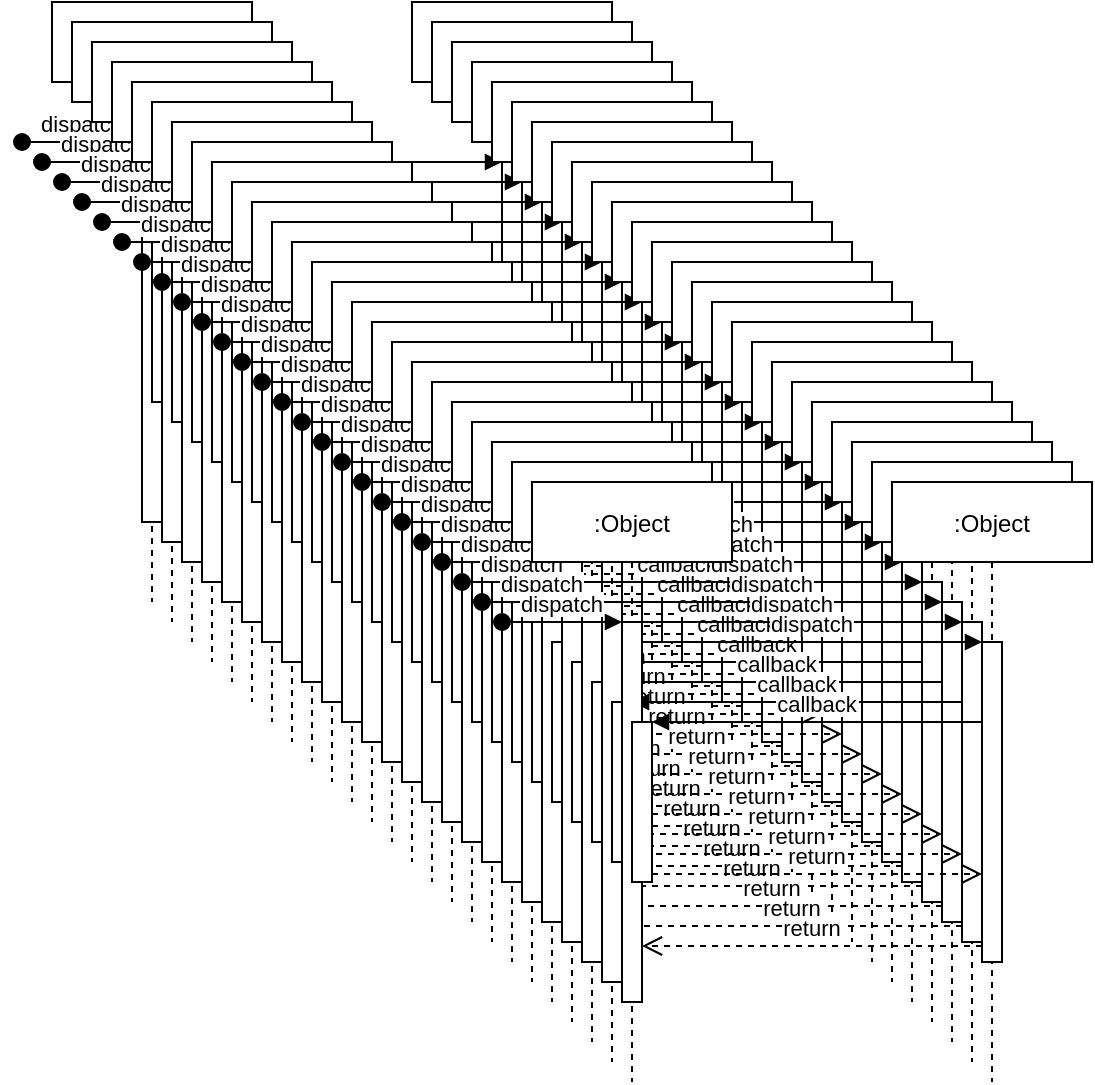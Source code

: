 <mxfile version="13.10.3" type="github">
  <diagram id="kgpKYQtTHZ0yAKxKKP6v" name="Page-1">
    <mxGraphModel dx="1422" dy="762" grid="1" gridSize="10" guides="1" tooltips="1" connect="1" arrows="1" fold="1" page="1" pageScale="1" pageWidth="850" pageHeight="1100" math="0" shadow="0">
      <root>
        <mxCell id="0" />
        <mxCell id="1" parent="0" />
        <mxCell id="3nuBFxr9cyL0pnOWT2aG-1" value=":Object" style="shape=umlLifeline;perimeter=lifelinePerimeter;container=1;collapsible=0;recursiveResize=0;rounded=0;shadow=0;strokeWidth=1;" parent="1" vertex="1">
          <mxGeometry x="120" y="80" width="100" height="300" as="geometry" />
        </mxCell>
        <mxCell id="3nuBFxr9cyL0pnOWT2aG-2" value="" style="points=[];perimeter=orthogonalPerimeter;rounded=0;shadow=0;strokeWidth=1;" parent="3nuBFxr9cyL0pnOWT2aG-1" vertex="1">
          <mxGeometry x="45" y="70" width="10" height="190" as="geometry" />
        </mxCell>
        <mxCell id="3nuBFxr9cyL0pnOWT2aG-3" value="dispatch" style="verticalAlign=bottom;startArrow=oval;endArrow=block;startSize=8;shadow=0;strokeWidth=1;" parent="3nuBFxr9cyL0pnOWT2aG-1" target="3nuBFxr9cyL0pnOWT2aG-2" edge="1">
          <mxGeometry relative="1" as="geometry">
            <mxPoint x="-15" y="70" as="sourcePoint" />
          </mxGeometry>
        </mxCell>
        <mxCell id="3nuBFxr9cyL0pnOWT2aG-4" value="" style="points=[];perimeter=orthogonalPerimeter;rounded=0;shadow=0;strokeWidth=1;" parent="3nuBFxr9cyL0pnOWT2aG-1" vertex="1">
          <mxGeometry x="50" y="120" width="10" height="80" as="geometry" />
        </mxCell>
        <mxCell id="3nuBFxr9cyL0pnOWT2aG-5" value=":Object" style="shape=umlLifeline;perimeter=lifelinePerimeter;container=1;collapsible=0;recursiveResize=0;rounded=0;shadow=0;strokeWidth=1;" parent="1" vertex="1">
          <mxGeometry x="300" y="80" width="100" height="300" as="geometry" />
        </mxCell>
        <mxCell id="3nuBFxr9cyL0pnOWT2aG-6" value="" style="points=[];perimeter=orthogonalPerimeter;rounded=0;shadow=0;strokeWidth=1;" parent="3nuBFxr9cyL0pnOWT2aG-5" vertex="1">
          <mxGeometry x="45" y="80" width="10" height="160" as="geometry" />
        </mxCell>
        <mxCell id="3nuBFxr9cyL0pnOWT2aG-7" value="return" style="verticalAlign=bottom;endArrow=open;dashed=1;endSize=8;exitX=0;exitY=0.95;shadow=0;strokeWidth=1;" parent="1" source="3nuBFxr9cyL0pnOWT2aG-6" target="3nuBFxr9cyL0pnOWT2aG-2" edge="1">
          <mxGeometry relative="1" as="geometry">
            <mxPoint x="275" y="236" as="targetPoint" />
          </mxGeometry>
        </mxCell>
        <mxCell id="3nuBFxr9cyL0pnOWT2aG-8" value="dispatch" style="verticalAlign=bottom;endArrow=block;entryX=0;entryY=0;shadow=0;strokeWidth=1;" parent="1" source="3nuBFxr9cyL0pnOWT2aG-2" target="3nuBFxr9cyL0pnOWT2aG-6" edge="1">
          <mxGeometry relative="1" as="geometry">
            <mxPoint x="275" y="160" as="sourcePoint" />
          </mxGeometry>
        </mxCell>
        <mxCell id="3nuBFxr9cyL0pnOWT2aG-9" value="callback" style="verticalAlign=bottom;endArrow=block;entryX=1;entryY=0;shadow=0;strokeWidth=1;" parent="1" source="3nuBFxr9cyL0pnOWT2aG-6" target="3nuBFxr9cyL0pnOWT2aG-4" edge="1">
          <mxGeometry relative="1" as="geometry">
            <mxPoint x="240" y="200" as="sourcePoint" />
          </mxGeometry>
        </mxCell>
        <mxCell id="3nuBFxr9cyL0pnOWT2aG-10" value="return" style="verticalAlign=bottom;endArrow=open;dashed=1;endSize=8;exitX=1;exitY=0.95;shadow=0;strokeWidth=1;" parent="1" source="3nuBFxr9cyL0pnOWT2aG-4" target="3nuBFxr9cyL0pnOWT2aG-6" edge="1">
          <mxGeometry relative="1" as="geometry">
            <mxPoint x="240" y="257" as="targetPoint" />
          </mxGeometry>
        </mxCell>
        <mxCell id="OUyavA1izTECv5JwNmtU-1" value=":Object" style="shape=umlLifeline;perimeter=lifelinePerimeter;container=1;collapsible=0;recursiveResize=0;rounded=0;shadow=0;strokeWidth=1;" vertex="1" parent="1">
          <mxGeometry x="130" y="90" width="100" height="300" as="geometry" />
        </mxCell>
        <mxCell id="OUyavA1izTECv5JwNmtU-2" value="" style="points=[];perimeter=orthogonalPerimeter;rounded=0;shadow=0;strokeWidth=1;" vertex="1" parent="OUyavA1izTECv5JwNmtU-1">
          <mxGeometry x="45" y="70" width="10" height="190" as="geometry" />
        </mxCell>
        <mxCell id="OUyavA1izTECv5JwNmtU-3" value="dispatch" style="verticalAlign=bottom;startArrow=oval;endArrow=block;startSize=8;shadow=0;strokeWidth=1;" edge="1" parent="OUyavA1izTECv5JwNmtU-1" target="OUyavA1izTECv5JwNmtU-2">
          <mxGeometry relative="1" as="geometry">
            <mxPoint x="-15" y="70" as="sourcePoint" />
          </mxGeometry>
        </mxCell>
        <mxCell id="OUyavA1izTECv5JwNmtU-4" value="" style="points=[];perimeter=orthogonalPerimeter;rounded=0;shadow=0;strokeWidth=1;" vertex="1" parent="OUyavA1izTECv5JwNmtU-1">
          <mxGeometry x="50" y="120" width="10" height="80" as="geometry" />
        </mxCell>
        <mxCell id="OUyavA1izTECv5JwNmtU-5" value=":Object" style="shape=umlLifeline;perimeter=lifelinePerimeter;container=1;collapsible=0;recursiveResize=0;rounded=0;shadow=0;strokeWidth=1;" vertex="1" parent="1">
          <mxGeometry x="310" y="90" width="100" height="300" as="geometry" />
        </mxCell>
        <mxCell id="OUyavA1izTECv5JwNmtU-6" value="" style="points=[];perimeter=orthogonalPerimeter;rounded=0;shadow=0;strokeWidth=1;" vertex="1" parent="OUyavA1izTECv5JwNmtU-5">
          <mxGeometry x="45" y="80" width="10" height="160" as="geometry" />
        </mxCell>
        <mxCell id="OUyavA1izTECv5JwNmtU-7" value="return" style="verticalAlign=bottom;endArrow=open;dashed=1;endSize=8;exitX=0;exitY=0.95;shadow=0;strokeWidth=1;" edge="1" parent="1" source="OUyavA1izTECv5JwNmtU-6" target="OUyavA1izTECv5JwNmtU-2">
          <mxGeometry relative="1" as="geometry">
            <mxPoint x="285" y="246" as="targetPoint" />
          </mxGeometry>
        </mxCell>
        <mxCell id="OUyavA1izTECv5JwNmtU-8" value="dispatch" style="verticalAlign=bottom;endArrow=block;entryX=0;entryY=0;shadow=0;strokeWidth=1;" edge="1" parent="1" source="OUyavA1izTECv5JwNmtU-2" target="OUyavA1izTECv5JwNmtU-6">
          <mxGeometry relative="1" as="geometry">
            <mxPoint x="285" y="170" as="sourcePoint" />
          </mxGeometry>
        </mxCell>
        <mxCell id="OUyavA1izTECv5JwNmtU-9" value="callback" style="verticalAlign=bottom;endArrow=block;entryX=1;entryY=0;shadow=0;strokeWidth=1;" edge="1" parent="1" source="OUyavA1izTECv5JwNmtU-6" target="OUyavA1izTECv5JwNmtU-4">
          <mxGeometry relative="1" as="geometry">
            <mxPoint x="250" y="210" as="sourcePoint" />
          </mxGeometry>
        </mxCell>
        <mxCell id="OUyavA1izTECv5JwNmtU-10" value="return" style="verticalAlign=bottom;endArrow=open;dashed=1;endSize=8;exitX=1;exitY=0.95;shadow=0;strokeWidth=1;" edge="1" parent="1" source="OUyavA1izTECv5JwNmtU-4" target="OUyavA1izTECv5JwNmtU-6">
          <mxGeometry relative="1" as="geometry">
            <mxPoint x="250" y="267" as="targetPoint" />
          </mxGeometry>
        </mxCell>
        <mxCell id="OUyavA1izTECv5JwNmtU-11" value=":Object" style="shape=umlLifeline;perimeter=lifelinePerimeter;container=1;collapsible=0;recursiveResize=0;rounded=0;shadow=0;strokeWidth=1;" vertex="1" parent="1">
          <mxGeometry x="140" y="100" width="100" height="300" as="geometry" />
        </mxCell>
        <mxCell id="OUyavA1izTECv5JwNmtU-12" value="" style="points=[];perimeter=orthogonalPerimeter;rounded=0;shadow=0;strokeWidth=1;" vertex="1" parent="OUyavA1izTECv5JwNmtU-11">
          <mxGeometry x="45" y="70" width="10" height="190" as="geometry" />
        </mxCell>
        <mxCell id="OUyavA1izTECv5JwNmtU-13" value="dispatch" style="verticalAlign=bottom;startArrow=oval;endArrow=block;startSize=8;shadow=0;strokeWidth=1;" edge="1" parent="OUyavA1izTECv5JwNmtU-11" target="OUyavA1izTECv5JwNmtU-12">
          <mxGeometry relative="1" as="geometry">
            <mxPoint x="-15" y="70" as="sourcePoint" />
          </mxGeometry>
        </mxCell>
        <mxCell id="OUyavA1izTECv5JwNmtU-14" value="" style="points=[];perimeter=orthogonalPerimeter;rounded=0;shadow=0;strokeWidth=1;" vertex="1" parent="OUyavA1izTECv5JwNmtU-11">
          <mxGeometry x="50" y="120" width="10" height="80" as="geometry" />
        </mxCell>
        <mxCell id="OUyavA1izTECv5JwNmtU-15" value=":Object" style="shape=umlLifeline;perimeter=lifelinePerimeter;container=1;collapsible=0;recursiveResize=0;rounded=0;shadow=0;strokeWidth=1;" vertex="1" parent="1">
          <mxGeometry x="320" y="100" width="100" height="300" as="geometry" />
        </mxCell>
        <mxCell id="OUyavA1izTECv5JwNmtU-16" value="" style="points=[];perimeter=orthogonalPerimeter;rounded=0;shadow=0;strokeWidth=1;" vertex="1" parent="OUyavA1izTECv5JwNmtU-15">
          <mxGeometry x="45" y="80" width="10" height="160" as="geometry" />
        </mxCell>
        <mxCell id="OUyavA1izTECv5JwNmtU-17" value="return" style="verticalAlign=bottom;endArrow=open;dashed=1;endSize=8;exitX=0;exitY=0.95;shadow=0;strokeWidth=1;" edge="1" parent="1" source="OUyavA1izTECv5JwNmtU-16" target="OUyavA1izTECv5JwNmtU-12">
          <mxGeometry relative="1" as="geometry">
            <mxPoint x="295" y="256" as="targetPoint" />
          </mxGeometry>
        </mxCell>
        <mxCell id="OUyavA1izTECv5JwNmtU-18" value="dispatch" style="verticalAlign=bottom;endArrow=block;entryX=0;entryY=0;shadow=0;strokeWidth=1;" edge="1" parent="1" source="OUyavA1izTECv5JwNmtU-12" target="OUyavA1izTECv5JwNmtU-16">
          <mxGeometry relative="1" as="geometry">
            <mxPoint x="295" y="180" as="sourcePoint" />
          </mxGeometry>
        </mxCell>
        <mxCell id="OUyavA1izTECv5JwNmtU-19" value="callback" style="verticalAlign=bottom;endArrow=block;entryX=1;entryY=0;shadow=0;strokeWidth=1;" edge="1" parent="1" source="OUyavA1izTECv5JwNmtU-16" target="OUyavA1izTECv5JwNmtU-14">
          <mxGeometry relative="1" as="geometry">
            <mxPoint x="260" y="220" as="sourcePoint" />
          </mxGeometry>
        </mxCell>
        <mxCell id="OUyavA1izTECv5JwNmtU-20" value="return" style="verticalAlign=bottom;endArrow=open;dashed=1;endSize=8;exitX=1;exitY=0.95;shadow=0;strokeWidth=1;" edge="1" parent="1" source="OUyavA1izTECv5JwNmtU-14" target="OUyavA1izTECv5JwNmtU-16">
          <mxGeometry relative="1" as="geometry">
            <mxPoint x="260" y="277" as="targetPoint" />
          </mxGeometry>
        </mxCell>
        <mxCell id="OUyavA1izTECv5JwNmtU-21" value=":Object" style="shape=umlLifeline;perimeter=lifelinePerimeter;container=1;collapsible=0;recursiveResize=0;rounded=0;shadow=0;strokeWidth=1;" vertex="1" parent="1">
          <mxGeometry x="150" y="110" width="100" height="300" as="geometry" />
        </mxCell>
        <mxCell id="OUyavA1izTECv5JwNmtU-22" value="" style="points=[];perimeter=orthogonalPerimeter;rounded=0;shadow=0;strokeWidth=1;" vertex="1" parent="OUyavA1izTECv5JwNmtU-21">
          <mxGeometry x="45" y="70" width="10" height="190" as="geometry" />
        </mxCell>
        <mxCell id="OUyavA1izTECv5JwNmtU-23" value="dispatch" style="verticalAlign=bottom;startArrow=oval;endArrow=block;startSize=8;shadow=0;strokeWidth=1;" edge="1" parent="OUyavA1izTECv5JwNmtU-21" target="OUyavA1izTECv5JwNmtU-22">
          <mxGeometry relative="1" as="geometry">
            <mxPoint x="-15" y="70" as="sourcePoint" />
          </mxGeometry>
        </mxCell>
        <mxCell id="OUyavA1izTECv5JwNmtU-24" value="" style="points=[];perimeter=orthogonalPerimeter;rounded=0;shadow=0;strokeWidth=1;" vertex="1" parent="OUyavA1izTECv5JwNmtU-21">
          <mxGeometry x="50" y="120" width="10" height="80" as="geometry" />
        </mxCell>
        <mxCell id="OUyavA1izTECv5JwNmtU-25" value=":Object" style="shape=umlLifeline;perimeter=lifelinePerimeter;container=1;collapsible=0;recursiveResize=0;rounded=0;shadow=0;strokeWidth=1;" vertex="1" parent="1">
          <mxGeometry x="330" y="110" width="100" height="300" as="geometry" />
        </mxCell>
        <mxCell id="OUyavA1izTECv5JwNmtU-26" value="" style="points=[];perimeter=orthogonalPerimeter;rounded=0;shadow=0;strokeWidth=1;" vertex="1" parent="OUyavA1izTECv5JwNmtU-25">
          <mxGeometry x="45" y="80" width="10" height="160" as="geometry" />
        </mxCell>
        <mxCell id="OUyavA1izTECv5JwNmtU-27" value="return" style="verticalAlign=bottom;endArrow=open;dashed=1;endSize=8;exitX=0;exitY=0.95;shadow=0;strokeWidth=1;" edge="1" parent="1" source="OUyavA1izTECv5JwNmtU-26" target="OUyavA1izTECv5JwNmtU-22">
          <mxGeometry relative="1" as="geometry">
            <mxPoint x="305" y="266" as="targetPoint" />
          </mxGeometry>
        </mxCell>
        <mxCell id="OUyavA1izTECv5JwNmtU-28" value="dispatch" style="verticalAlign=bottom;endArrow=block;entryX=0;entryY=0;shadow=0;strokeWidth=1;" edge="1" parent="1" source="OUyavA1izTECv5JwNmtU-22" target="OUyavA1izTECv5JwNmtU-26">
          <mxGeometry relative="1" as="geometry">
            <mxPoint x="305" y="190" as="sourcePoint" />
          </mxGeometry>
        </mxCell>
        <mxCell id="OUyavA1izTECv5JwNmtU-29" value="callback" style="verticalAlign=bottom;endArrow=block;entryX=1;entryY=0;shadow=0;strokeWidth=1;" edge="1" parent="1" source="OUyavA1izTECv5JwNmtU-26" target="OUyavA1izTECv5JwNmtU-24">
          <mxGeometry relative="1" as="geometry">
            <mxPoint x="270" y="230" as="sourcePoint" />
          </mxGeometry>
        </mxCell>
        <mxCell id="OUyavA1izTECv5JwNmtU-30" value="return" style="verticalAlign=bottom;endArrow=open;dashed=1;endSize=8;exitX=1;exitY=0.95;shadow=0;strokeWidth=1;" edge="1" parent="1" source="OUyavA1izTECv5JwNmtU-24" target="OUyavA1izTECv5JwNmtU-26">
          <mxGeometry relative="1" as="geometry">
            <mxPoint x="270" y="287" as="targetPoint" />
          </mxGeometry>
        </mxCell>
        <mxCell id="OUyavA1izTECv5JwNmtU-31" value=":Object" style="shape=umlLifeline;perimeter=lifelinePerimeter;container=1;collapsible=0;recursiveResize=0;rounded=0;shadow=0;strokeWidth=1;" vertex="1" parent="1">
          <mxGeometry x="160" y="120" width="100" height="300" as="geometry" />
        </mxCell>
        <mxCell id="OUyavA1izTECv5JwNmtU-32" value="" style="points=[];perimeter=orthogonalPerimeter;rounded=0;shadow=0;strokeWidth=1;" vertex="1" parent="OUyavA1izTECv5JwNmtU-31">
          <mxGeometry x="45" y="70" width="10" height="190" as="geometry" />
        </mxCell>
        <mxCell id="OUyavA1izTECv5JwNmtU-33" value="dispatch" style="verticalAlign=bottom;startArrow=oval;endArrow=block;startSize=8;shadow=0;strokeWidth=1;" edge="1" parent="OUyavA1izTECv5JwNmtU-31" target="OUyavA1izTECv5JwNmtU-32">
          <mxGeometry relative="1" as="geometry">
            <mxPoint x="-15" y="70" as="sourcePoint" />
          </mxGeometry>
        </mxCell>
        <mxCell id="OUyavA1izTECv5JwNmtU-34" value="" style="points=[];perimeter=orthogonalPerimeter;rounded=0;shadow=0;strokeWidth=1;" vertex="1" parent="OUyavA1izTECv5JwNmtU-31">
          <mxGeometry x="50" y="120" width="10" height="80" as="geometry" />
        </mxCell>
        <mxCell id="OUyavA1izTECv5JwNmtU-35" value=":Object" style="shape=umlLifeline;perimeter=lifelinePerimeter;container=1;collapsible=0;recursiveResize=0;rounded=0;shadow=0;strokeWidth=1;" vertex="1" parent="1">
          <mxGeometry x="340" y="120" width="100" height="300" as="geometry" />
        </mxCell>
        <mxCell id="OUyavA1izTECv5JwNmtU-36" value="" style="points=[];perimeter=orthogonalPerimeter;rounded=0;shadow=0;strokeWidth=1;" vertex="1" parent="OUyavA1izTECv5JwNmtU-35">
          <mxGeometry x="45" y="80" width="10" height="160" as="geometry" />
        </mxCell>
        <mxCell id="OUyavA1izTECv5JwNmtU-37" value="return" style="verticalAlign=bottom;endArrow=open;dashed=1;endSize=8;exitX=0;exitY=0.95;shadow=0;strokeWidth=1;" edge="1" parent="1" source="OUyavA1izTECv5JwNmtU-36" target="OUyavA1izTECv5JwNmtU-32">
          <mxGeometry relative="1" as="geometry">
            <mxPoint x="315" y="276" as="targetPoint" />
          </mxGeometry>
        </mxCell>
        <mxCell id="OUyavA1izTECv5JwNmtU-38" value="dispatch" style="verticalAlign=bottom;endArrow=block;entryX=0;entryY=0;shadow=0;strokeWidth=1;" edge="1" parent="1" source="OUyavA1izTECv5JwNmtU-32" target="OUyavA1izTECv5JwNmtU-36">
          <mxGeometry relative="1" as="geometry">
            <mxPoint x="315" y="200" as="sourcePoint" />
          </mxGeometry>
        </mxCell>
        <mxCell id="OUyavA1izTECv5JwNmtU-39" value="callback" style="verticalAlign=bottom;endArrow=block;entryX=1;entryY=0;shadow=0;strokeWidth=1;" edge="1" parent="1" source="OUyavA1izTECv5JwNmtU-36" target="OUyavA1izTECv5JwNmtU-34">
          <mxGeometry relative="1" as="geometry">
            <mxPoint x="280" y="240" as="sourcePoint" />
          </mxGeometry>
        </mxCell>
        <mxCell id="OUyavA1izTECv5JwNmtU-40" value="return" style="verticalAlign=bottom;endArrow=open;dashed=1;endSize=8;exitX=1;exitY=0.95;shadow=0;strokeWidth=1;" edge="1" parent="1" source="OUyavA1izTECv5JwNmtU-34" target="OUyavA1izTECv5JwNmtU-36">
          <mxGeometry relative="1" as="geometry">
            <mxPoint x="280" y="297" as="targetPoint" />
          </mxGeometry>
        </mxCell>
        <mxCell id="OUyavA1izTECv5JwNmtU-41" value=":Object" style="shape=umlLifeline;perimeter=lifelinePerimeter;container=1;collapsible=0;recursiveResize=0;rounded=0;shadow=0;strokeWidth=1;" vertex="1" parent="1">
          <mxGeometry x="170" y="130" width="100" height="300" as="geometry" />
        </mxCell>
        <mxCell id="OUyavA1izTECv5JwNmtU-42" value="" style="points=[];perimeter=orthogonalPerimeter;rounded=0;shadow=0;strokeWidth=1;" vertex="1" parent="OUyavA1izTECv5JwNmtU-41">
          <mxGeometry x="45" y="70" width="10" height="190" as="geometry" />
        </mxCell>
        <mxCell id="OUyavA1izTECv5JwNmtU-43" value="dispatch" style="verticalAlign=bottom;startArrow=oval;endArrow=block;startSize=8;shadow=0;strokeWidth=1;" edge="1" parent="OUyavA1izTECv5JwNmtU-41" target="OUyavA1izTECv5JwNmtU-42">
          <mxGeometry relative="1" as="geometry">
            <mxPoint x="-15" y="70" as="sourcePoint" />
          </mxGeometry>
        </mxCell>
        <mxCell id="OUyavA1izTECv5JwNmtU-44" value="" style="points=[];perimeter=orthogonalPerimeter;rounded=0;shadow=0;strokeWidth=1;" vertex="1" parent="OUyavA1izTECv5JwNmtU-41">
          <mxGeometry x="50" y="120" width="10" height="80" as="geometry" />
        </mxCell>
        <mxCell id="OUyavA1izTECv5JwNmtU-45" value=":Object" style="shape=umlLifeline;perimeter=lifelinePerimeter;container=1;collapsible=0;recursiveResize=0;rounded=0;shadow=0;strokeWidth=1;" vertex="1" parent="1">
          <mxGeometry x="350" y="130" width="100" height="300" as="geometry" />
        </mxCell>
        <mxCell id="OUyavA1izTECv5JwNmtU-46" value="" style="points=[];perimeter=orthogonalPerimeter;rounded=0;shadow=0;strokeWidth=1;" vertex="1" parent="OUyavA1izTECv5JwNmtU-45">
          <mxGeometry x="45" y="80" width="10" height="160" as="geometry" />
        </mxCell>
        <mxCell id="OUyavA1izTECv5JwNmtU-47" value="return" style="verticalAlign=bottom;endArrow=open;dashed=1;endSize=8;exitX=0;exitY=0.95;shadow=0;strokeWidth=1;" edge="1" parent="1" source="OUyavA1izTECv5JwNmtU-46" target="OUyavA1izTECv5JwNmtU-42">
          <mxGeometry relative="1" as="geometry">
            <mxPoint x="325" y="286" as="targetPoint" />
          </mxGeometry>
        </mxCell>
        <mxCell id="OUyavA1izTECv5JwNmtU-48" value="dispatch" style="verticalAlign=bottom;endArrow=block;entryX=0;entryY=0;shadow=0;strokeWidth=1;" edge="1" parent="1" source="OUyavA1izTECv5JwNmtU-42" target="OUyavA1izTECv5JwNmtU-46">
          <mxGeometry relative="1" as="geometry">
            <mxPoint x="325" y="210" as="sourcePoint" />
          </mxGeometry>
        </mxCell>
        <mxCell id="OUyavA1izTECv5JwNmtU-49" value="callback" style="verticalAlign=bottom;endArrow=block;entryX=1;entryY=0;shadow=0;strokeWidth=1;" edge="1" parent="1" source="OUyavA1izTECv5JwNmtU-46" target="OUyavA1izTECv5JwNmtU-44">
          <mxGeometry relative="1" as="geometry">
            <mxPoint x="290" y="250" as="sourcePoint" />
          </mxGeometry>
        </mxCell>
        <mxCell id="OUyavA1izTECv5JwNmtU-50" value="return" style="verticalAlign=bottom;endArrow=open;dashed=1;endSize=8;exitX=1;exitY=0.95;shadow=0;strokeWidth=1;" edge="1" parent="1" source="OUyavA1izTECv5JwNmtU-44" target="OUyavA1izTECv5JwNmtU-46">
          <mxGeometry relative="1" as="geometry">
            <mxPoint x="290" y="307" as="targetPoint" />
          </mxGeometry>
        </mxCell>
        <mxCell id="OUyavA1izTECv5JwNmtU-51" value=":Object" style="shape=umlLifeline;perimeter=lifelinePerimeter;container=1;collapsible=0;recursiveResize=0;rounded=0;shadow=0;strokeWidth=1;" vertex="1" parent="1">
          <mxGeometry x="180" y="140" width="100" height="300" as="geometry" />
        </mxCell>
        <mxCell id="OUyavA1izTECv5JwNmtU-52" value="" style="points=[];perimeter=orthogonalPerimeter;rounded=0;shadow=0;strokeWidth=1;" vertex="1" parent="OUyavA1izTECv5JwNmtU-51">
          <mxGeometry x="45" y="70" width="10" height="190" as="geometry" />
        </mxCell>
        <mxCell id="OUyavA1izTECv5JwNmtU-53" value="dispatch" style="verticalAlign=bottom;startArrow=oval;endArrow=block;startSize=8;shadow=0;strokeWidth=1;" edge="1" parent="OUyavA1izTECv5JwNmtU-51" target="OUyavA1izTECv5JwNmtU-52">
          <mxGeometry relative="1" as="geometry">
            <mxPoint x="-15" y="70" as="sourcePoint" />
          </mxGeometry>
        </mxCell>
        <mxCell id="OUyavA1izTECv5JwNmtU-54" value="" style="points=[];perimeter=orthogonalPerimeter;rounded=0;shadow=0;strokeWidth=1;" vertex="1" parent="OUyavA1izTECv5JwNmtU-51">
          <mxGeometry x="50" y="120" width="10" height="80" as="geometry" />
        </mxCell>
        <mxCell id="OUyavA1izTECv5JwNmtU-55" value=":Object" style="shape=umlLifeline;perimeter=lifelinePerimeter;container=1;collapsible=0;recursiveResize=0;rounded=0;shadow=0;strokeWidth=1;" vertex="1" parent="1">
          <mxGeometry x="360" y="140" width="100" height="300" as="geometry" />
        </mxCell>
        <mxCell id="OUyavA1izTECv5JwNmtU-56" value="" style="points=[];perimeter=orthogonalPerimeter;rounded=0;shadow=0;strokeWidth=1;" vertex="1" parent="OUyavA1izTECv5JwNmtU-55">
          <mxGeometry x="45" y="80" width="10" height="160" as="geometry" />
        </mxCell>
        <mxCell id="OUyavA1izTECv5JwNmtU-57" value="return" style="verticalAlign=bottom;endArrow=open;dashed=1;endSize=8;exitX=0;exitY=0.95;shadow=0;strokeWidth=1;" edge="1" parent="1" source="OUyavA1izTECv5JwNmtU-56" target="OUyavA1izTECv5JwNmtU-52">
          <mxGeometry relative="1" as="geometry">
            <mxPoint x="335" y="296" as="targetPoint" />
          </mxGeometry>
        </mxCell>
        <mxCell id="OUyavA1izTECv5JwNmtU-58" value="dispatch" style="verticalAlign=bottom;endArrow=block;entryX=0;entryY=0;shadow=0;strokeWidth=1;" edge="1" parent="1" source="OUyavA1izTECv5JwNmtU-52" target="OUyavA1izTECv5JwNmtU-56">
          <mxGeometry relative="1" as="geometry">
            <mxPoint x="335" y="220" as="sourcePoint" />
          </mxGeometry>
        </mxCell>
        <mxCell id="OUyavA1izTECv5JwNmtU-59" value="callback" style="verticalAlign=bottom;endArrow=block;entryX=1;entryY=0;shadow=0;strokeWidth=1;" edge="1" parent="1" source="OUyavA1izTECv5JwNmtU-56" target="OUyavA1izTECv5JwNmtU-54">
          <mxGeometry relative="1" as="geometry">
            <mxPoint x="300" y="260" as="sourcePoint" />
          </mxGeometry>
        </mxCell>
        <mxCell id="OUyavA1izTECv5JwNmtU-60" value="return" style="verticalAlign=bottom;endArrow=open;dashed=1;endSize=8;exitX=1;exitY=0.95;shadow=0;strokeWidth=1;" edge="1" parent="1" source="OUyavA1izTECv5JwNmtU-54" target="OUyavA1izTECv5JwNmtU-56">
          <mxGeometry relative="1" as="geometry">
            <mxPoint x="300" y="317" as="targetPoint" />
          </mxGeometry>
        </mxCell>
        <mxCell id="OUyavA1izTECv5JwNmtU-61" value=":Object" style="shape=umlLifeline;perimeter=lifelinePerimeter;container=1;collapsible=0;recursiveResize=0;rounded=0;shadow=0;strokeWidth=1;" vertex="1" parent="1">
          <mxGeometry x="190" y="150" width="100" height="300" as="geometry" />
        </mxCell>
        <mxCell id="OUyavA1izTECv5JwNmtU-62" value="" style="points=[];perimeter=orthogonalPerimeter;rounded=0;shadow=0;strokeWidth=1;" vertex="1" parent="OUyavA1izTECv5JwNmtU-61">
          <mxGeometry x="45" y="70" width="10" height="190" as="geometry" />
        </mxCell>
        <mxCell id="OUyavA1izTECv5JwNmtU-63" value="dispatch" style="verticalAlign=bottom;startArrow=oval;endArrow=block;startSize=8;shadow=0;strokeWidth=1;" edge="1" parent="OUyavA1izTECv5JwNmtU-61" target="OUyavA1izTECv5JwNmtU-62">
          <mxGeometry relative="1" as="geometry">
            <mxPoint x="-15" y="70" as="sourcePoint" />
          </mxGeometry>
        </mxCell>
        <mxCell id="OUyavA1izTECv5JwNmtU-64" value="" style="points=[];perimeter=orthogonalPerimeter;rounded=0;shadow=0;strokeWidth=1;" vertex="1" parent="OUyavA1izTECv5JwNmtU-61">
          <mxGeometry x="50" y="120" width="10" height="80" as="geometry" />
        </mxCell>
        <mxCell id="OUyavA1izTECv5JwNmtU-65" value=":Object" style="shape=umlLifeline;perimeter=lifelinePerimeter;container=1;collapsible=0;recursiveResize=0;rounded=0;shadow=0;strokeWidth=1;" vertex="1" parent="1">
          <mxGeometry x="370" y="150" width="100" height="300" as="geometry" />
        </mxCell>
        <mxCell id="OUyavA1izTECv5JwNmtU-66" value="" style="points=[];perimeter=orthogonalPerimeter;rounded=0;shadow=0;strokeWidth=1;" vertex="1" parent="OUyavA1izTECv5JwNmtU-65">
          <mxGeometry x="45" y="80" width="10" height="160" as="geometry" />
        </mxCell>
        <mxCell id="OUyavA1izTECv5JwNmtU-67" value="return" style="verticalAlign=bottom;endArrow=open;dashed=1;endSize=8;exitX=0;exitY=0.95;shadow=0;strokeWidth=1;" edge="1" parent="1" source="OUyavA1izTECv5JwNmtU-66" target="OUyavA1izTECv5JwNmtU-62">
          <mxGeometry relative="1" as="geometry">
            <mxPoint x="345" y="306" as="targetPoint" />
          </mxGeometry>
        </mxCell>
        <mxCell id="OUyavA1izTECv5JwNmtU-68" value="dispatch" style="verticalAlign=bottom;endArrow=block;entryX=0;entryY=0;shadow=0;strokeWidth=1;" edge="1" parent="1" source="OUyavA1izTECv5JwNmtU-62" target="OUyavA1izTECv5JwNmtU-66">
          <mxGeometry relative="1" as="geometry">
            <mxPoint x="345" y="230" as="sourcePoint" />
          </mxGeometry>
        </mxCell>
        <mxCell id="OUyavA1izTECv5JwNmtU-69" value="callback" style="verticalAlign=bottom;endArrow=block;entryX=1;entryY=0;shadow=0;strokeWidth=1;" edge="1" parent="1" source="OUyavA1izTECv5JwNmtU-66" target="OUyavA1izTECv5JwNmtU-64">
          <mxGeometry relative="1" as="geometry">
            <mxPoint x="310" y="270" as="sourcePoint" />
          </mxGeometry>
        </mxCell>
        <mxCell id="OUyavA1izTECv5JwNmtU-70" value="return" style="verticalAlign=bottom;endArrow=open;dashed=1;endSize=8;exitX=1;exitY=0.95;shadow=0;strokeWidth=1;" edge="1" parent="1" source="OUyavA1izTECv5JwNmtU-64" target="OUyavA1izTECv5JwNmtU-66">
          <mxGeometry relative="1" as="geometry">
            <mxPoint x="310" y="327" as="targetPoint" />
          </mxGeometry>
        </mxCell>
        <mxCell id="OUyavA1izTECv5JwNmtU-71" value=":Object" style="shape=umlLifeline;perimeter=lifelinePerimeter;container=1;collapsible=0;recursiveResize=0;rounded=0;shadow=0;strokeWidth=1;" vertex="1" parent="1">
          <mxGeometry x="200" y="160" width="100" height="300" as="geometry" />
        </mxCell>
        <mxCell id="OUyavA1izTECv5JwNmtU-72" value="" style="points=[];perimeter=orthogonalPerimeter;rounded=0;shadow=0;strokeWidth=1;" vertex="1" parent="OUyavA1izTECv5JwNmtU-71">
          <mxGeometry x="45" y="70" width="10" height="190" as="geometry" />
        </mxCell>
        <mxCell id="OUyavA1izTECv5JwNmtU-73" value="dispatch" style="verticalAlign=bottom;startArrow=oval;endArrow=block;startSize=8;shadow=0;strokeWidth=1;" edge="1" parent="OUyavA1izTECv5JwNmtU-71" target="OUyavA1izTECv5JwNmtU-72">
          <mxGeometry relative="1" as="geometry">
            <mxPoint x="-15" y="70" as="sourcePoint" />
          </mxGeometry>
        </mxCell>
        <mxCell id="OUyavA1izTECv5JwNmtU-74" value="" style="points=[];perimeter=orthogonalPerimeter;rounded=0;shadow=0;strokeWidth=1;" vertex="1" parent="OUyavA1izTECv5JwNmtU-71">
          <mxGeometry x="50" y="120" width="10" height="80" as="geometry" />
        </mxCell>
        <mxCell id="OUyavA1izTECv5JwNmtU-75" value=":Object" style="shape=umlLifeline;perimeter=lifelinePerimeter;container=1;collapsible=0;recursiveResize=0;rounded=0;shadow=0;strokeWidth=1;" vertex="1" parent="1">
          <mxGeometry x="380" y="160" width="100" height="300" as="geometry" />
        </mxCell>
        <mxCell id="OUyavA1izTECv5JwNmtU-76" value="" style="points=[];perimeter=orthogonalPerimeter;rounded=0;shadow=0;strokeWidth=1;" vertex="1" parent="OUyavA1izTECv5JwNmtU-75">
          <mxGeometry x="45" y="80" width="10" height="160" as="geometry" />
        </mxCell>
        <mxCell id="OUyavA1izTECv5JwNmtU-77" value="return" style="verticalAlign=bottom;endArrow=open;dashed=1;endSize=8;exitX=0;exitY=0.95;shadow=0;strokeWidth=1;" edge="1" parent="1" source="OUyavA1izTECv5JwNmtU-76" target="OUyavA1izTECv5JwNmtU-72">
          <mxGeometry relative="1" as="geometry">
            <mxPoint x="355" y="316" as="targetPoint" />
          </mxGeometry>
        </mxCell>
        <mxCell id="OUyavA1izTECv5JwNmtU-78" value="dispatch" style="verticalAlign=bottom;endArrow=block;entryX=0;entryY=0;shadow=0;strokeWidth=1;" edge="1" parent="1" source="OUyavA1izTECv5JwNmtU-72" target="OUyavA1izTECv5JwNmtU-76">
          <mxGeometry relative="1" as="geometry">
            <mxPoint x="355" y="240" as="sourcePoint" />
          </mxGeometry>
        </mxCell>
        <mxCell id="OUyavA1izTECv5JwNmtU-79" value="callback" style="verticalAlign=bottom;endArrow=block;entryX=1;entryY=0;shadow=0;strokeWidth=1;" edge="1" parent="1" source="OUyavA1izTECv5JwNmtU-76" target="OUyavA1izTECv5JwNmtU-74">
          <mxGeometry relative="1" as="geometry">
            <mxPoint x="320" y="280" as="sourcePoint" />
          </mxGeometry>
        </mxCell>
        <mxCell id="OUyavA1izTECv5JwNmtU-80" value="return" style="verticalAlign=bottom;endArrow=open;dashed=1;endSize=8;exitX=1;exitY=0.95;shadow=0;strokeWidth=1;" edge="1" parent="1" source="OUyavA1izTECv5JwNmtU-74" target="OUyavA1izTECv5JwNmtU-76">
          <mxGeometry relative="1" as="geometry">
            <mxPoint x="320" y="337" as="targetPoint" />
          </mxGeometry>
        </mxCell>
        <mxCell id="OUyavA1izTECv5JwNmtU-81" value=":Object" style="shape=umlLifeline;perimeter=lifelinePerimeter;container=1;collapsible=0;recursiveResize=0;rounded=0;shadow=0;strokeWidth=1;" vertex="1" parent="1">
          <mxGeometry x="210" y="170" width="100" height="300" as="geometry" />
        </mxCell>
        <mxCell id="OUyavA1izTECv5JwNmtU-82" value="" style="points=[];perimeter=orthogonalPerimeter;rounded=0;shadow=0;strokeWidth=1;" vertex="1" parent="OUyavA1izTECv5JwNmtU-81">
          <mxGeometry x="45" y="70" width="10" height="190" as="geometry" />
        </mxCell>
        <mxCell id="OUyavA1izTECv5JwNmtU-83" value="dispatch" style="verticalAlign=bottom;startArrow=oval;endArrow=block;startSize=8;shadow=0;strokeWidth=1;" edge="1" parent="OUyavA1izTECv5JwNmtU-81" target="OUyavA1izTECv5JwNmtU-82">
          <mxGeometry relative="1" as="geometry">
            <mxPoint x="-15" y="70" as="sourcePoint" />
          </mxGeometry>
        </mxCell>
        <mxCell id="OUyavA1izTECv5JwNmtU-84" value="" style="points=[];perimeter=orthogonalPerimeter;rounded=0;shadow=0;strokeWidth=1;" vertex="1" parent="OUyavA1izTECv5JwNmtU-81">
          <mxGeometry x="50" y="120" width="10" height="80" as="geometry" />
        </mxCell>
        <mxCell id="OUyavA1izTECv5JwNmtU-85" value=":Object" style="shape=umlLifeline;perimeter=lifelinePerimeter;container=1;collapsible=0;recursiveResize=0;rounded=0;shadow=0;strokeWidth=1;" vertex="1" parent="1">
          <mxGeometry x="390" y="170" width="100" height="300" as="geometry" />
        </mxCell>
        <mxCell id="OUyavA1izTECv5JwNmtU-86" value="" style="points=[];perimeter=orthogonalPerimeter;rounded=0;shadow=0;strokeWidth=1;" vertex="1" parent="OUyavA1izTECv5JwNmtU-85">
          <mxGeometry x="45" y="80" width="10" height="160" as="geometry" />
        </mxCell>
        <mxCell id="OUyavA1izTECv5JwNmtU-87" value="return" style="verticalAlign=bottom;endArrow=open;dashed=1;endSize=8;exitX=0;exitY=0.95;shadow=0;strokeWidth=1;" edge="1" parent="1" source="OUyavA1izTECv5JwNmtU-86" target="OUyavA1izTECv5JwNmtU-82">
          <mxGeometry relative="1" as="geometry">
            <mxPoint x="365" y="326" as="targetPoint" />
          </mxGeometry>
        </mxCell>
        <mxCell id="OUyavA1izTECv5JwNmtU-88" value="dispatch" style="verticalAlign=bottom;endArrow=block;entryX=0;entryY=0;shadow=0;strokeWidth=1;" edge="1" parent="1" source="OUyavA1izTECv5JwNmtU-82" target="OUyavA1izTECv5JwNmtU-86">
          <mxGeometry relative="1" as="geometry">
            <mxPoint x="365" y="250" as="sourcePoint" />
          </mxGeometry>
        </mxCell>
        <mxCell id="OUyavA1izTECv5JwNmtU-89" value="callback" style="verticalAlign=bottom;endArrow=block;entryX=1;entryY=0;shadow=0;strokeWidth=1;" edge="1" parent="1" source="OUyavA1izTECv5JwNmtU-86" target="OUyavA1izTECv5JwNmtU-84">
          <mxGeometry relative="1" as="geometry">
            <mxPoint x="330" y="290" as="sourcePoint" />
          </mxGeometry>
        </mxCell>
        <mxCell id="OUyavA1izTECv5JwNmtU-90" value="return" style="verticalAlign=bottom;endArrow=open;dashed=1;endSize=8;exitX=1;exitY=0.95;shadow=0;strokeWidth=1;" edge="1" parent="1" source="OUyavA1izTECv5JwNmtU-84" target="OUyavA1izTECv5JwNmtU-86">
          <mxGeometry relative="1" as="geometry">
            <mxPoint x="330" y="347" as="targetPoint" />
          </mxGeometry>
        </mxCell>
        <mxCell id="OUyavA1izTECv5JwNmtU-91" value=":Object" style="shape=umlLifeline;perimeter=lifelinePerimeter;container=1;collapsible=0;recursiveResize=0;rounded=0;shadow=0;strokeWidth=1;" vertex="1" parent="1">
          <mxGeometry x="220" y="180" width="100" height="300" as="geometry" />
        </mxCell>
        <mxCell id="OUyavA1izTECv5JwNmtU-92" value="" style="points=[];perimeter=orthogonalPerimeter;rounded=0;shadow=0;strokeWidth=1;" vertex="1" parent="OUyavA1izTECv5JwNmtU-91">
          <mxGeometry x="45" y="70" width="10" height="190" as="geometry" />
        </mxCell>
        <mxCell id="OUyavA1izTECv5JwNmtU-93" value="dispatch" style="verticalAlign=bottom;startArrow=oval;endArrow=block;startSize=8;shadow=0;strokeWidth=1;" edge="1" parent="OUyavA1izTECv5JwNmtU-91" target="OUyavA1izTECv5JwNmtU-92">
          <mxGeometry relative="1" as="geometry">
            <mxPoint x="-15" y="70" as="sourcePoint" />
          </mxGeometry>
        </mxCell>
        <mxCell id="OUyavA1izTECv5JwNmtU-94" value="" style="points=[];perimeter=orthogonalPerimeter;rounded=0;shadow=0;strokeWidth=1;" vertex="1" parent="OUyavA1izTECv5JwNmtU-91">
          <mxGeometry x="50" y="120" width="10" height="80" as="geometry" />
        </mxCell>
        <mxCell id="OUyavA1izTECv5JwNmtU-95" value=":Object" style="shape=umlLifeline;perimeter=lifelinePerimeter;container=1;collapsible=0;recursiveResize=0;rounded=0;shadow=0;strokeWidth=1;" vertex="1" parent="1">
          <mxGeometry x="400" y="180" width="100" height="300" as="geometry" />
        </mxCell>
        <mxCell id="OUyavA1izTECv5JwNmtU-96" value="" style="points=[];perimeter=orthogonalPerimeter;rounded=0;shadow=0;strokeWidth=1;" vertex="1" parent="OUyavA1izTECv5JwNmtU-95">
          <mxGeometry x="45" y="80" width="10" height="160" as="geometry" />
        </mxCell>
        <mxCell id="OUyavA1izTECv5JwNmtU-97" value="return" style="verticalAlign=bottom;endArrow=open;dashed=1;endSize=8;exitX=0;exitY=0.95;shadow=0;strokeWidth=1;" edge="1" parent="1" source="OUyavA1izTECv5JwNmtU-96" target="OUyavA1izTECv5JwNmtU-92">
          <mxGeometry relative="1" as="geometry">
            <mxPoint x="375" y="336" as="targetPoint" />
          </mxGeometry>
        </mxCell>
        <mxCell id="OUyavA1izTECv5JwNmtU-98" value="dispatch" style="verticalAlign=bottom;endArrow=block;entryX=0;entryY=0;shadow=0;strokeWidth=1;" edge="1" parent="1" source="OUyavA1izTECv5JwNmtU-92" target="OUyavA1izTECv5JwNmtU-96">
          <mxGeometry relative="1" as="geometry">
            <mxPoint x="375" y="260" as="sourcePoint" />
          </mxGeometry>
        </mxCell>
        <mxCell id="OUyavA1izTECv5JwNmtU-99" value="callback" style="verticalAlign=bottom;endArrow=block;entryX=1;entryY=0;shadow=0;strokeWidth=1;" edge="1" parent="1" source="OUyavA1izTECv5JwNmtU-96" target="OUyavA1izTECv5JwNmtU-94">
          <mxGeometry relative="1" as="geometry">
            <mxPoint x="340" y="300" as="sourcePoint" />
          </mxGeometry>
        </mxCell>
        <mxCell id="OUyavA1izTECv5JwNmtU-100" value="return" style="verticalAlign=bottom;endArrow=open;dashed=1;endSize=8;exitX=1;exitY=0.95;shadow=0;strokeWidth=1;" edge="1" parent="1" source="OUyavA1izTECv5JwNmtU-94" target="OUyavA1izTECv5JwNmtU-96">
          <mxGeometry relative="1" as="geometry">
            <mxPoint x="340" y="357" as="targetPoint" />
          </mxGeometry>
        </mxCell>
        <mxCell id="OUyavA1izTECv5JwNmtU-101" value=":Object" style="shape=umlLifeline;perimeter=lifelinePerimeter;container=1;collapsible=0;recursiveResize=0;rounded=0;shadow=0;strokeWidth=1;" vertex="1" parent="1">
          <mxGeometry x="230" y="190" width="100" height="300" as="geometry" />
        </mxCell>
        <mxCell id="OUyavA1izTECv5JwNmtU-102" value="" style="points=[];perimeter=orthogonalPerimeter;rounded=0;shadow=0;strokeWidth=1;" vertex="1" parent="OUyavA1izTECv5JwNmtU-101">
          <mxGeometry x="45" y="70" width="10" height="190" as="geometry" />
        </mxCell>
        <mxCell id="OUyavA1izTECv5JwNmtU-103" value="dispatch" style="verticalAlign=bottom;startArrow=oval;endArrow=block;startSize=8;shadow=0;strokeWidth=1;" edge="1" parent="OUyavA1izTECv5JwNmtU-101" target="OUyavA1izTECv5JwNmtU-102">
          <mxGeometry relative="1" as="geometry">
            <mxPoint x="-15" y="70" as="sourcePoint" />
          </mxGeometry>
        </mxCell>
        <mxCell id="OUyavA1izTECv5JwNmtU-104" value="" style="points=[];perimeter=orthogonalPerimeter;rounded=0;shadow=0;strokeWidth=1;" vertex="1" parent="OUyavA1izTECv5JwNmtU-101">
          <mxGeometry x="50" y="120" width="10" height="80" as="geometry" />
        </mxCell>
        <mxCell id="OUyavA1izTECv5JwNmtU-105" value=":Object" style="shape=umlLifeline;perimeter=lifelinePerimeter;container=1;collapsible=0;recursiveResize=0;rounded=0;shadow=0;strokeWidth=1;" vertex="1" parent="1">
          <mxGeometry x="410" y="190" width="100" height="300" as="geometry" />
        </mxCell>
        <mxCell id="OUyavA1izTECv5JwNmtU-106" value="" style="points=[];perimeter=orthogonalPerimeter;rounded=0;shadow=0;strokeWidth=1;" vertex="1" parent="OUyavA1izTECv5JwNmtU-105">
          <mxGeometry x="45" y="80" width="10" height="160" as="geometry" />
        </mxCell>
        <mxCell id="OUyavA1izTECv5JwNmtU-107" value="return" style="verticalAlign=bottom;endArrow=open;dashed=1;endSize=8;exitX=0;exitY=0.95;shadow=0;strokeWidth=1;" edge="1" parent="1" source="OUyavA1izTECv5JwNmtU-106" target="OUyavA1izTECv5JwNmtU-102">
          <mxGeometry relative="1" as="geometry">
            <mxPoint x="385" y="346" as="targetPoint" />
          </mxGeometry>
        </mxCell>
        <mxCell id="OUyavA1izTECv5JwNmtU-108" value="dispatch" style="verticalAlign=bottom;endArrow=block;entryX=0;entryY=0;shadow=0;strokeWidth=1;" edge="1" parent="1" source="OUyavA1izTECv5JwNmtU-102" target="OUyavA1izTECv5JwNmtU-106">
          <mxGeometry relative="1" as="geometry">
            <mxPoint x="385" y="270" as="sourcePoint" />
          </mxGeometry>
        </mxCell>
        <mxCell id="OUyavA1izTECv5JwNmtU-109" value="callback" style="verticalAlign=bottom;endArrow=block;entryX=1;entryY=0;shadow=0;strokeWidth=1;" edge="1" parent="1" source="OUyavA1izTECv5JwNmtU-106" target="OUyavA1izTECv5JwNmtU-104">
          <mxGeometry relative="1" as="geometry">
            <mxPoint x="350" y="310" as="sourcePoint" />
          </mxGeometry>
        </mxCell>
        <mxCell id="OUyavA1izTECv5JwNmtU-110" value="return" style="verticalAlign=bottom;endArrow=open;dashed=1;endSize=8;exitX=1;exitY=0.95;shadow=0;strokeWidth=1;" edge="1" parent="1" source="OUyavA1izTECv5JwNmtU-104" target="OUyavA1izTECv5JwNmtU-106">
          <mxGeometry relative="1" as="geometry">
            <mxPoint x="350" y="367" as="targetPoint" />
          </mxGeometry>
        </mxCell>
        <mxCell id="OUyavA1izTECv5JwNmtU-111" value=":Object" style="shape=umlLifeline;perimeter=lifelinePerimeter;container=1;collapsible=0;recursiveResize=0;rounded=0;shadow=0;strokeWidth=1;" vertex="1" parent="1">
          <mxGeometry x="240" y="200" width="100" height="300" as="geometry" />
        </mxCell>
        <mxCell id="OUyavA1izTECv5JwNmtU-112" value="" style="points=[];perimeter=orthogonalPerimeter;rounded=0;shadow=0;strokeWidth=1;" vertex="1" parent="OUyavA1izTECv5JwNmtU-111">
          <mxGeometry x="45" y="70" width="10" height="190" as="geometry" />
        </mxCell>
        <mxCell id="OUyavA1izTECv5JwNmtU-113" value="dispatch" style="verticalAlign=bottom;startArrow=oval;endArrow=block;startSize=8;shadow=0;strokeWidth=1;" edge="1" parent="OUyavA1izTECv5JwNmtU-111" target="OUyavA1izTECv5JwNmtU-112">
          <mxGeometry relative="1" as="geometry">
            <mxPoint x="-15" y="70" as="sourcePoint" />
          </mxGeometry>
        </mxCell>
        <mxCell id="OUyavA1izTECv5JwNmtU-114" value="" style="points=[];perimeter=orthogonalPerimeter;rounded=0;shadow=0;strokeWidth=1;" vertex="1" parent="OUyavA1izTECv5JwNmtU-111">
          <mxGeometry x="50" y="120" width="10" height="80" as="geometry" />
        </mxCell>
        <mxCell id="OUyavA1izTECv5JwNmtU-115" value=":Object" style="shape=umlLifeline;perimeter=lifelinePerimeter;container=1;collapsible=0;recursiveResize=0;rounded=0;shadow=0;strokeWidth=1;" vertex="1" parent="1">
          <mxGeometry x="420" y="200" width="100" height="300" as="geometry" />
        </mxCell>
        <mxCell id="OUyavA1izTECv5JwNmtU-116" value="" style="points=[];perimeter=orthogonalPerimeter;rounded=0;shadow=0;strokeWidth=1;" vertex="1" parent="OUyavA1izTECv5JwNmtU-115">
          <mxGeometry x="45" y="80" width="10" height="160" as="geometry" />
        </mxCell>
        <mxCell id="OUyavA1izTECv5JwNmtU-117" value="return" style="verticalAlign=bottom;endArrow=open;dashed=1;endSize=8;exitX=0;exitY=0.95;shadow=0;strokeWidth=1;" edge="1" parent="1" source="OUyavA1izTECv5JwNmtU-116" target="OUyavA1izTECv5JwNmtU-112">
          <mxGeometry relative="1" as="geometry">
            <mxPoint x="395" y="356" as="targetPoint" />
          </mxGeometry>
        </mxCell>
        <mxCell id="OUyavA1izTECv5JwNmtU-118" value="dispatch" style="verticalAlign=bottom;endArrow=block;entryX=0;entryY=0;shadow=0;strokeWidth=1;" edge="1" parent="1" source="OUyavA1izTECv5JwNmtU-112" target="OUyavA1izTECv5JwNmtU-116">
          <mxGeometry relative="1" as="geometry">
            <mxPoint x="395" y="280" as="sourcePoint" />
          </mxGeometry>
        </mxCell>
        <mxCell id="OUyavA1izTECv5JwNmtU-119" value="callback" style="verticalAlign=bottom;endArrow=block;entryX=1;entryY=0;shadow=0;strokeWidth=1;" edge="1" parent="1" source="OUyavA1izTECv5JwNmtU-116" target="OUyavA1izTECv5JwNmtU-114">
          <mxGeometry relative="1" as="geometry">
            <mxPoint x="360" y="320" as="sourcePoint" />
          </mxGeometry>
        </mxCell>
        <mxCell id="OUyavA1izTECv5JwNmtU-120" value="return" style="verticalAlign=bottom;endArrow=open;dashed=1;endSize=8;exitX=1;exitY=0.95;shadow=0;strokeWidth=1;" edge="1" parent="1" source="OUyavA1izTECv5JwNmtU-114" target="OUyavA1izTECv5JwNmtU-116">
          <mxGeometry relative="1" as="geometry">
            <mxPoint x="360" y="377" as="targetPoint" />
          </mxGeometry>
        </mxCell>
        <mxCell id="OUyavA1izTECv5JwNmtU-121" value=":Object" style="shape=umlLifeline;perimeter=lifelinePerimeter;container=1;collapsible=0;recursiveResize=0;rounded=0;shadow=0;strokeWidth=1;" vertex="1" parent="1">
          <mxGeometry x="250" y="210" width="100" height="300" as="geometry" />
        </mxCell>
        <mxCell id="OUyavA1izTECv5JwNmtU-122" value="" style="points=[];perimeter=orthogonalPerimeter;rounded=0;shadow=0;strokeWidth=1;" vertex="1" parent="OUyavA1izTECv5JwNmtU-121">
          <mxGeometry x="45" y="70" width="10" height="190" as="geometry" />
        </mxCell>
        <mxCell id="OUyavA1izTECv5JwNmtU-123" value="dispatch" style="verticalAlign=bottom;startArrow=oval;endArrow=block;startSize=8;shadow=0;strokeWidth=1;" edge="1" parent="OUyavA1izTECv5JwNmtU-121" target="OUyavA1izTECv5JwNmtU-122">
          <mxGeometry relative="1" as="geometry">
            <mxPoint x="-15" y="70" as="sourcePoint" />
          </mxGeometry>
        </mxCell>
        <mxCell id="OUyavA1izTECv5JwNmtU-124" value="" style="points=[];perimeter=orthogonalPerimeter;rounded=0;shadow=0;strokeWidth=1;" vertex="1" parent="OUyavA1izTECv5JwNmtU-121">
          <mxGeometry x="50" y="120" width="10" height="80" as="geometry" />
        </mxCell>
        <mxCell id="OUyavA1izTECv5JwNmtU-125" value=":Object" style="shape=umlLifeline;perimeter=lifelinePerimeter;container=1;collapsible=0;recursiveResize=0;rounded=0;shadow=0;strokeWidth=1;" vertex="1" parent="1">
          <mxGeometry x="430" y="210" width="100" height="300" as="geometry" />
        </mxCell>
        <mxCell id="OUyavA1izTECv5JwNmtU-126" value="" style="points=[];perimeter=orthogonalPerimeter;rounded=0;shadow=0;strokeWidth=1;" vertex="1" parent="OUyavA1izTECv5JwNmtU-125">
          <mxGeometry x="45" y="80" width="10" height="160" as="geometry" />
        </mxCell>
        <mxCell id="OUyavA1izTECv5JwNmtU-127" value="return" style="verticalAlign=bottom;endArrow=open;dashed=1;endSize=8;exitX=0;exitY=0.95;shadow=0;strokeWidth=1;" edge="1" parent="1" source="OUyavA1izTECv5JwNmtU-126" target="OUyavA1izTECv5JwNmtU-122">
          <mxGeometry relative="1" as="geometry">
            <mxPoint x="405" y="366" as="targetPoint" />
          </mxGeometry>
        </mxCell>
        <mxCell id="OUyavA1izTECv5JwNmtU-128" value="dispatch" style="verticalAlign=bottom;endArrow=block;entryX=0;entryY=0;shadow=0;strokeWidth=1;" edge="1" parent="1" source="OUyavA1izTECv5JwNmtU-122" target="OUyavA1izTECv5JwNmtU-126">
          <mxGeometry relative="1" as="geometry">
            <mxPoint x="405" y="290" as="sourcePoint" />
          </mxGeometry>
        </mxCell>
        <mxCell id="OUyavA1izTECv5JwNmtU-129" value="callback" style="verticalAlign=bottom;endArrow=block;entryX=1;entryY=0;shadow=0;strokeWidth=1;" edge="1" parent="1" source="OUyavA1izTECv5JwNmtU-126" target="OUyavA1izTECv5JwNmtU-124">
          <mxGeometry relative="1" as="geometry">
            <mxPoint x="370" y="330" as="sourcePoint" />
          </mxGeometry>
        </mxCell>
        <mxCell id="OUyavA1izTECv5JwNmtU-130" value="return" style="verticalAlign=bottom;endArrow=open;dashed=1;endSize=8;exitX=1;exitY=0.95;shadow=0;strokeWidth=1;" edge="1" parent="1" source="OUyavA1izTECv5JwNmtU-124" target="OUyavA1izTECv5JwNmtU-126">
          <mxGeometry relative="1" as="geometry">
            <mxPoint x="370" y="387" as="targetPoint" />
          </mxGeometry>
        </mxCell>
        <mxCell id="OUyavA1izTECv5JwNmtU-131" value=":Object" style="shape=umlLifeline;perimeter=lifelinePerimeter;container=1;collapsible=0;recursiveResize=0;rounded=0;shadow=0;strokeWidth=1;" vertex="1" parent="1">
          <mxGeometry x="260" y="220" width="100" height="300" as="geometry" />
        </mxCell>
        <mxCell id="OUyavA1izTECv5JwNmtU-132" value="" style="points=[];perimeter=orthogonalPerimeter;rounded=0;shadow=0;strokeWidth=1;" vertex="1" parent="OUyavA1izTECv5JwNmtU-131">
          <mxGeometry x="45" y="70" width="10" height="190" as="geometry" />
        </mxCell>
        <mxCell id="OUyavA1izTECv5JwNmtU-133" value="dispatch" style="verticalAlign=bottom;startArrow=oval;endArrow=block;startSize=8;shadow=0;strokeWidth=1;" edge="1" parent="OUyavA1izTECv5JwNmtU-131" target="OUyavA1izTECv5JwNmtU-132">
          <mxGeometry relative="1" as="geometry">
            <mxPoint x="-15" y="70" as="sourcePoint" />
          </mxGeometry>
        </mxCell>
        <mxCell id="OUyavA1izTECv5JwNmtU-134" value="" style="points=[];perimeter=orthogonalPerimeter;rounded=0;shadow=0;strokeWidth=1;" vertex="1" parent="OUyavA1izTECv5JwNmtU-131">
          <mxGeometry x="50" y="120" width="10" height="80" as="geometry" />
        </mxCell>
        <mxCell id="OUyavA1izTECv5JwNmtU-135" value=":Object" style="shape=umlLifeline;perimeter=lifelinePerimeter;container=1;collapsible=0;recursiveResize=0;rounded=0;shadow=0;strokeWidth=1;" vertex="1" parent="1">
          <mxGeometry x="440" y="220" width="100" height="300" as="geometry" />
        </mxCell>
        <mxCell id="OUyavA1izTECv5JwNmtU-136" value="" style="points=[];perimeter=orthogonalPerimeter;rounded=0;shadow=0;strokeWidth=1;" vertex="1" parent="OUyavA1izTECv5JwNmtU-135">
          <mxGeometry x="45" y="80" width="10" height="160" as="geometry" />
        </mxCell>
        <mxCell id="OUyavA1izTECv5JwNmtU-137" value="return" style="verticalAlign=bottom;endArrow=open;dashed=1;endSize=8;exitX=0;exitY=0.95;shadow=0;strokeWidth=1;" edge="1" parent="1" source="OUyavA1izTECv5JwNmtU-136" target="OUyavA1izTECv5JwNmtU-132">
          <mxGeometry relative="1" as="geometry">
            <mxPoint x="415" y="376" as="targetPoint" />
          </mxGeometry>
        </mxCell>
        <mxCell id="OUyavA1izTECv5JwNmtU-138" value="dispatch" style="verticalAlign=bottom;endArrow=block;entryX=0;entryY=0;shadow=0;strokeWidth=1;" edge="1" parent="1" source="OUyavA1izTECv5JwNmtU-132" target="OUyavA1izTECv5JwNmtU-136">
          <mxGeometry relative="1" as="geometry">
            <mxPoint x="415" y="300" as="sourcePoint" />
          </mxGeometry>
        </mxCell>
        <mxCell id="OUyavA1izTECv5JwNmtU-139" value="callback" style="verticalAlign=bottom;endArrow=block;entryX=1;entryY=0;shadow=0;strokeWidth=1;" edge="1" parent="1" source="OUyavA1izTECv5JwNmtU-136" target="OUyavA1izTECv5JwNmtU-134">
          <mxGeometry relative="1" as="geometry">
            <mxPoint x="380" y="340" as="sourcePoint" />
          </mxGeometry>
        </mxCell>
        <mxCell id="OUyavA1izTECv5JwNmtU-140" value="return" style="verticalAlign=bottom;endArrow=open;dashed=1;endSize=8;exitX=1;exitY=0.95;shadow=0;strokeWidth=1;" edge="1" parent="1" source="OUyavA1izTECv5JwNmtU-134" target="OUyavA1izTECv5JwNmtU-136">
          <mxGeometry relative="1" as="geometry">
            <mxPoint x="380" y="397" as="targetPoint" />
          </mxGeometry>
        </mxCell>
        <mxCell id="OUyavA1izTECv5JwNmtU-141" value=":Object" style="shape=umlLifeline;perimeter=lifelinePerimeter;container=1;collapsible=0;recursiveResize=0;rounded=0;shadow=0;strokeWidth=1;" vertex="1" parent="1">
          <mxGeometry x="270" y="230" width="100" height="300" as="geometry" />
        </mxCell>
        <mxCell id="OUyavA1izTECv5JwNmtU-142" value="" style="points=[];perimeter=orthogonalPerimeter;rounded=0;shadow=0;strokeWidth=1;" vertex="1" parent="OUyavA1izTECv5JwNmtU-141">
          <mxGeometry x="45" y="70" width="10" height="190" as="geometry" />
        </mxCell>
        <mxCell id="OUyavA1izTECv5JwNmtU-143" value="dispatch" style="verticalAlign=bottom;startArrow=oval;endArrow=block;startSize=8;shadow=0;strokeWidth=1;" edge="1" parent="OUyavA1izTECv5JwNmtU-141" target="OUyavA1izTECv5JwNmtU-142">
          <mxGeometry relative="1" as="geometry">
            <mxPoint x="-15" y="70" as="sourcePoint" />
          </mxGeometry>
        </mxCell>
        <mxCell id="OUyavA1izTECv5JwNmtU-144" value="" style="points=[];perimeter=orthogonalPerimeter;rounded=0;shadow=0;strokeWidth=1;" vertex="1" parent="OUyavA1izTECv5JwNmtU-141">
          <mxGeometry x="50" y="120" width="10" height="80" as="geometry" />
        </mxCell>
        <mxCell id="OUyavA1izTECv5JwNmtU-145" value=":Object" style="shape=umlLifeline;perimeter=lifelinePerimeter;container=1;collapsible=0;recursiveResize=0;rounded=0;shadow=0;strokeWidth=1;" vertex="1" parent="1">
          <mxGeometry x="450" y="230" width="100" height="300" as="geometry" />
        </mxCell>
        <mxCell id="OUyavA1izTECv5JwNmtU-146" value="" style="points=[];perimeter=orthogonalPerimeter;rounded=0;shadow=0;strokeWidth=1;" vertex="1" parent="OUyavA1izTECv5JwNmtU-145">
          <mxGeometry x="45" y="80" width="10" height="160" as="geometry" />
        </mxCell>
        <mxCell id="OUyavA1izTECv5JwNmtU-147" value="return" style="verticalAlign=bottom;endArrow=open;dashed=1;endSize=8;exitX=0;exitY=0.95;shadow=0;strokeWidth=1;" edge="1" parent="1" source="OUyavA1izTECv5JwNmtU-146" target="OUyavA1izTECv5JwNmtU-142">
          <mxGeometry relative="1" as="geometry">
            <mxPoint x="425" y="386" as="targetPoint" />
          </mxGeometry>
        </mxCell>
        <mxCell id="OUyavA1izTECv5JwNmtU-148" value="dispatch" style="verticalAlign=bottom;endArrow=block;entryX=0;entryY=0;shadow=0;strokeWidth=1;" edge="1" parent="1" source="OUyavA1izTECv5JwNmtU-142" target="OUyavA1izTECv5JwNmtU-146">
          <mxGeometry relative="1" as="geometry">
            <mxPoint x="425" y="310" as="sourcePoint" />
          </mxGeometry>
        </mxCell>
        <mxCell id="OUyavA1izTECv5JwNmtU-149" value="callback" style="verticalAlign=bottom;endArrow=block;entryX=1;entryY=0;shadow=0;strokeWidth=1;" edge="1" parent="1" source="OUyavA1izTECv5JwNmtU-146" target="OUyavA1izTECv5JwNmtU-144">
          <mxGeometry relative="1" as="geometry">
            <mxPoint x="390" y="350" as="sourcePoint" />
          </mxGeometry>
        </mxCell>
        <mxCell id="OUyavA1izTECv5JwNmtU-150" value="return" style="verticalAlign=bottom;endArrow=open;dashed=1;endSize=8;exitX=1;exitY=0.95;shadow=0;strokeWidth=1;" edge="1" parent="1" source="OUyavA1izTECv5JwNmtU-144" target="OUyavA1izTECv5JwNmtU-146">
          <mxGeometry relative="1" as="geometry">
            <mxPoint x="390" y="407" as="targetPoint" />
          </mxGeometry>
        </mxCell>
        <mxCell id="OUyavA1izTECv5JwNmtU-151" value=":Object" style="shape=umlLifeline;perimeter=lifelinePerimeter;container=1;collapsible=0;recursiveResize=0;rounded=0;shadow=0;strokeWidth=1;" vertex="1" parent="1">
          <mxGeometry x="280" y="240" width="100" height="300" as="geometry" />
        </mxCell>
        <mxCell id="OUyavA1izTECv5JwNmtU-152" value="" style="points=[];perimeter=orthogonalPerimeter;rounded=0;shadow=0;strokeWidth=1;" vertex="1" parent="OUyavA1izTECv5JwNmtU-151">
          <mxGeometry x="45" y="70" width="10" height="190" as="geometry" />
        </mxCell>
        <mxCell id="OUyavA1izTECv5JwNmtU-153" value="dispatch" style="verticalAlign=bottom;startArrow=oval;endArrow=block;startSize=8;shadow=0;strokeWidth=1;" edge="1" parent="OUyavA1izTECv5JwNmtU-151" target="OUyavA1izTECv5JwNmtU-152">
          <mxGeometry relative="1" as="geometry">
            <mxPoint x="-15" y="70" as="sourcePoint" />
          </mxGeometry>
        </mxCell>
        <mxCell id="OUyavA1izTECv5JwNmtU-154" value="" style="points=[];perimeter=orthogonalPerimeter;rounded=0;shadow=0;strokeWidth=1;" vertex="1" parent="OUyavA1izTECv5JwNmtU-151">
          <mxGeometry x="50" y="120" width="10" height="80" as="geometry" />
        </mxCell>
        <mxCell id="OUyavA1izTECv5JwNmtU-155" value=":Object" style="shape=umlLifeline;perimeter=lifelinePerimeter;container=1;collapsible=0;recursiveResize=0;rounded=0;shadow=0;strokeWidth=1;" vertex="1" parent="1">
          <mxGeometry x="460" y="240" width="100" height="300" as="geometry" />
        </mxCell>
        <mxCell id="OUyavA1izTECv5JwNmtU-156" value="" style="points=[];perimeter=orthogonalPerimeter;rounded=0;shadow=0;strokeWidth=1;" vertex="1" parent="OUyavA1izTECv5JwNmtU-155">
          <mxGeometry x="45" y="80" width="10" height="160" as="geometry" />
        </mxCell>
        <mxCell id="OUyavA1izTECv5JwNmtU-157" value="return" style="verticalAlign=bottom;endArrow=open;dashed=1;endSize=8;exitX=0;exitY=0.95;shadow=0;strokeWidth=1;" edge="1" parent="1" source="OUyavA1izTECv5JwNmtU-156" target="OUyavA1izTECv5JwNmtU-152">
          <mxGeometry relative="1" as="geometry">
            <mxPoint x="435" y="396" as="targetPoint" />
          </mxGeometry>
        </mxCell>
        <mxCell id="OUyavA1izTECv5JwNmtU-158" value="dispatch" style="verticalAlign=bottom;endArrow=block;entryX=0;entryY=0;shadow=0;strokeWidth=1;" edge="1" parent="1" source="OUyavA1izTECv5JwNmtU-152" target="OUyavA1izTECv5JwNmtU-156">
          <mxGeometry relative="1" as="geometry">
            <mxPoint x="435" y="320" as="sourcePoint" />
          </mxGeometry>
        </mxCell>
        <mxCell id="OUyavA1izTECv5JwNmtU-159" value="callback" style="verticalAlign=bottom;endArrow=block;entryX=1;entryY=0;shadow=0;strokeWidth=1;" edge="1" parent="1" source="OUyavA1izTECv5JwNmtU-156" target="OUyavA1izTECv5JwNmtU-154">
          <mxGeometry relative="1" as="geometry">
            <mxPoint x="400" y="360" as="sourcePoint" />
          </mxGeometry>
        </mxCell>
        <mxCell id="OUyavA1izTECv5JwNmtU-160" value="return" style="verticalAlign=bottom;endArrow=open;dashed=1;endSize=8;exitX=1;exitY=0.95;shadow=0;strokeWidth=1;" edge="1" parent="1" source="OUyavA1izTECv5JwNmtU-154" target="OUyavA1izTECv5JwNmtU-156">
          <mxGeometry relative="1" as="geometry">
            <mxPoint x="400" y="417" as="targetPoint" />
          </mxGeometry>
        </mxCell>
        <mxCell id="OUyavA1izTECv5JwNmtU-161" value=":Object" style="shape=umlLifeline;perimeter=lifelinePerimeter;container=1;collapsible=0;recursiveResize=0;rounded=0;shadow=0;strokeWidth=1;" vertex="1" parent="1">
          <mxGeometry x="290" y="250" width="100" height="300" as="geometry" />
        </mxCell>
        <mxCell id="OUyavA1izTECv5JwNmtU-162" value="" style="points=[];perimeter=orthogonalPerimeter;rounded=0;shadow=0;strokeWidth=1;" vertex="1" parent="OUyavA1izTECv5JwNmtU-161">
          <mxGeometry x="45" y="70" width="10" height="190" as="geometry" />
        </mxCell>
        <mxCell id="OUyavA1izTECv5JwNmtU-163" value="dispatch" style="verticalAlign=bottom;startArrow=oval;endArrow=block;startSize=8;shadow=0;strokeWidth=1;" edge="1" parent="OUyavA1izTECv5JwNmtU-161" target="OUyavA1izTECv5JwNmtU-162">
          <mxGeometry relative="1" as="geometry">
            <mxPoint x="-15" y="70" as="sourcePoint" />
          </mxGeometry>
        </mxCell>
        <mxCell id="OUyavA1izTECv5JwNmtU-164" value="" style="points=[];perimeter=orthogonalPerimeter;rounded=0;shadow=0;strokeWidth=1;" vertex="1" parent="OUyavA1izTECv5JwNmtU-161">
          <mxGeometry x="50" y="120" width="10" height="80" as="geometry" />
        </mxCell>
        <mxCell id="OUyavA1izTECv5JwNmtU-165" value=":Object" style="shape=umlLifeline;perimeter=lifelinePerimeter;container=1;collapsible=0;recursiveResize=0;rounded=0;shadow=0;strokeWidth=1;" vertex="1" parent="1">
          <mxGeometry x="470" y="250" width="100" height="300" as="geometry" />
        </mxCell>
        <mxCell id="OUyavA1izTECv5JwNmtU-166" value="" style="points=[];perimeter=orthogonalPerimeter;rounded=0;shadow=0;strokeWidth=1;" vertex="1" parent="OUyavA1izTECv5JwNmtU-165">
          <mxGeometry x="45" y="80" width="10" height="160" as="geometry" />
        </mxCell>
        <mxCell id="OUyavA1izTECv5JwNmtU-167" value="return" style="verticalAlign=bottom;endArrow=open;dashed=1;endSize=8;exitX=0;exitY=0.95;shadow=0;strokeWidth=1;" edge="1" parent="1" source="OUyavA1izTECv5JwNmtU-166" target="OUyavA1izTECv5JwNmtU-162">
          <mxGeometry relative="1" as="geometry">
            <mxPoint x="445" y="406" as="targetPoint" />
          </mxGeometry>
        </mxCell>
        <mxCell id="OUyavA1izTECv5JwNmtU-168" value="dispatch" style="verticalAlign=bottom;endArrow=block;entryX=0;entryY=0;shadow=0;strokeWidth=1;" edge="1" parent="1" source="OUyavA1izTECv5JwNmtU-162" target="OUyavA1izTECv5JwNmtU-166">
          <mxGeometry relative="1" as="geometry">
            <mxPoint x="445" y="330" as="sourcePoint" />
          </mxGeometry>
        </mxCell>
        <mxCell id="OUyavA1izTECv5JwNmtU-169" value="callback" style="verticalAlign=bottom;endArrow=block;entryX=1;entryY=0;shadow=0;strokeWidth=1;" edge="1" parent="1" source="OUyavA1izTECv5JwNmtU-166" target="OUyavA1izTECv5JwNmtU-164">
          <mxGeometry relative="1" as="geometry">
            <mxPoint x="410" y="370" as="sourcePoint" />
          </mxGeometry>
        </mxCell>
        <mxCell id="OUyavA1izTECv5JwNmtU-170" value="return" style="verticalAlign=bottom;endArrow=open;dashed=1;endSize=8;exitX=1;exitY=0.95;shadow=0;strokeWidth=1;" edge="1" parent="1" source="OUyavA1izTECv5JwNmtU-164" target="OUyavA1izTECv5JwNmtU-166">
          <mxGeometry relative="1" as="geometry">
            <mxPoint x="410" y="427" as="targetPoint" />
          </mxGeometry>
        </mxCell>
        <mxCell id="OUyavA1izTECv5JwNmtU-171" value=":Object" style="shape=umlLifeline;perimeter=lifelinePerimeter;container=1;collapsible=0;recursiveResize=0;rounded=0;shadow=0;strokeWidth=1;" vertex="1" parent="1">
          <mxGeometry x="300" y="260" width="100" height="300" as="geometry" />
        </mxCell>
        <mxCell id="OUyavA1izTECv5JwNmtU-172" value="" style="points=[];perimeter=orthogonalPerimeter;rounded=0;shadow=0;strokeWidth=1;" vertex="1" parent="OUyavA1izTECv5JwNmtU-171">
          <mxGeometry x="45" y="70" width="10" height="190" as="geometry" />
        </mxCell>
        <mxCell id="OUyavA1izTECv5JwNmtU-173" value="dispatch" style="verticalAlign=bottom;startArrow=oval;endArrow=block;startSize=8;shadow=0;strokeWidth=1;" edge="1" parent="OUyavA1izTECv5JwNmtU-171" target="OUyavA1izTECv5JwNmtU-172">
          <mxGeometry relative="1" as="geometry">
            <mxPoint x="-15" y="70" as="sourcePoint" />
          </mxGeometry>
        </mxCell>
        <mxCell id="OUyavA1izTECv5JwNmtU-174" value="" style="points=[];perimeter=orthogonalPerimeter;rounded=0;shadow=0;strokeWidth=1;" vertex="1" parent="OUyavA1izTECv5JwNmtU-171">
          <mxGeometry x="50" y="120" width="10" height="80" as="geometry" />
        </mxCell>
        <mxCell id="OUyavA1izTECv5JwNmtU-175" value=":Object" style="shape=umlLifeline;perimeter=lifelinePerimeter;container=1;collapsible=0;recursiveResize=0;rounded=0;shadow=0;strokeWidth=1;" vertex="1" parent="1">
          <mxGeometry x="480" y="260" width="100" height="300" as="geometry" />
        </mxCell>
        <mxCell id="OUyavA1izTECv5JwNmtU-176" value="" style="points=[];perimeter=orthogonalPerimeter;rounded=0;shadow=0;strokeWidth=1;" vertex="1" parent="OUyavA1izTECv5JwNmtU-175">
          <mxGeometry x="45" y="80" width="10" height="160" as="geometry" />
        </mxCell>
        <mxCell id="OUyavA1izTECv5JwNmtU-177" value="return" style="verticalAlign=bottom;endArrow=open;dashed=1;endSize=8;exitX=0;exitY=0.95;shadow=0;strokeWidth=1;" edge="1" parent="1" source="OUyavA1izTECv5JwNmtU-176" target="OUyavA1izTECv5JwNmtU-172">
          <mxGeometry relative="1" as="geometry">
            <mxPoint x="455" y="416" as="targetPoint" />
          </mxGeometry>
        </mxCell>
        <mxCell id="OUyavA1izTECv5JwNmtU-178" value="dispatch" style="verticalAlign=bottom;endArrow=block;entryX=0;entryY=0;shadow=0;strokeWidth=1;" edge="1" parent="1" source="OUyavA1izTECv5JwNmtU-172" target="OUyavA1izTECv5JwNmtU-176">
          <mxGeometry relative="1" as="geometry">
            <mxPoint x="455" y="340" as="sourcePoint" />
          </mxGeometry>
        </mxCell>
        <mxCell id="OUyavA1izTECv5JwNmtU-179" value="callback" style="verticalAlign=bottom;endArrow=block;entryX=1;entryY=0;shadow=0;strokeWidth=1;" edge="1" parent="1" source="OUyavA1izTECv5JwNmtU-176" target="OUyavA1izTECv5JwNmtU-174">
          <mxGeometry relative="1" as="geometry">
            <mxPoint x="420" y="380" as="sourcePoint" />
          </mxGeometry>
        </mxCell>
        <mxCell id="OUyavA1izTECv5JwNmtU-180" value="return" style="verticalAlign=bottom;endArrow=open;dashed=1;endSize=8;exitX=1;exitY=0.95;shadow=0;strokeWidth=1;" edge="1" parent="1" source="OUyavA1izTECv5JwNmtU-174" target="OUyavA1izTECv5JwNmtU-176">
          <mxGeometry relative="1" as="geometry">
            <mxPoint x="420" y="437" as="targetPoint" />
          </mxGeometry>
        </mxCell>
        <mxCell id="OUyavA1izTECv5JwNmtU-181" value=":Object" style="shape=umlLifeline;perimeter=lifelinePerimeter;container=1;collapsible=0;recursiveResize=0;rounded=0;shadow=0;strokeWidth=1;" vertex="1" parent="1">
          <mxGeometry x="310" y="270" width="100" height="300" as="geometry" />
        </mxCell>
        <mxCell id="OUyavA1izTECv5JwNmtU-182" value="" style="points=[];perimeter=orthogonalPerimeter;rounded=0;shadow=0;strokeWidth=1;" vertex="1" parent="OUyavA1izTECv5JwNmtU-181">
          <mxGeometry x="45" y="70" width="10" height="190" as="geometry" />
        </mxCell>
        <mxCell id="OUyavA1izTECv5JwNmtU-183" value="dispatch" style="verticalAlign=bottom;startArrow=oval;endArrow=block;startSize=8;shadow=0;strokeWidth=1;" edge="1" parent="OUyavA1izTECv5JwNmtU-181" target="OUyavA1izTECv5JwNmtU-182">
          <mxGeometry relative="1" as="geometry">
            <mxPoint x="-15" y="70" as="sourcePoint" />
          </mxGeometry>
        </mxCell>
        <mxCell id="OUyavA1izTECv5JwNmtU-184" value="" style="points=[];perimeter=orthogonalPerimeter;rounded=0;shadow=0;strokeWidth=1;" vertex="1" parent="OUyavA1izTECv5JwNmtU-181">
          <mxGeometry x="50" y="120" width="10" height="80" as="geometry" />
        </mxCell>
        <mxCell id="OUyavA1izTECv5JwNmtU-185" value=":Object" style="shape=umlLifeline;perimeter=lifelinePerimeter;container=1;collapsible=0;recursiveResize=0;rounded=0;shadow=0;strokeWidth=1;" vertex="1" parent="1">
          <mxGeometry x="490" y="270" width="100" height="300" as="geometry" />
        </mxCell>
        <mxCell id="OUyavA1izTECv5JwNmtU-186" value="" style="points=[];perimeter=orthogonalPerimeter;rounded=0;shadow=0;strokeWidth=1;" vertex="1" parent="OUyavA1izTECv5JwNmtU-185">
          <mxGeometry x="45" y="80" width="10" height="160" as="geometry" />
        </mxCell>
        <mxCell id="OUyavA1izTECv5JwNmtU-187" value="return" style="verticalAlign=bottom;endArrow=open;dashed=1;endSize=8;exitX=0;exitY=0.95;shadow=0;strokeWidth=1;" edge="1" parent="1" source="OUyavA1izTECv5JwNmtU-186" target="OUyavA1izTECv5JwNmtU-182">
          <mxGeometry relative="1" as="geometry">
            <mxPoint x="465" y="426" as="targetPoint" />
          </mxGeometry>
        </mxCell>
        <mxCell id="OUyavA1izTECv5JwNmtU-188" value="dispatch" style="verticalAlign=bottom;endArrow=block;entryX=0;entryY=0;shadow=0;strokeWidth=1;" edge="1" parent="1" source="OUyavA1izTECv5JwNmtU-182" target="OUyavA1izTECv5JwNmtU-186">
          <mxGeometry relative="1" as="geometry">
            <mxPoint x="465" y="350" as="sourcePoint" />
          </mxGeometry>
        </mxCell>
        <mxCell id="OUyavA1izTECv5JwNmtU-189" value="callback" style="verticalAlign=bottom;endArrow=block;entryX=1;entryY=0;shadow=0;strokeWidth=1;" edge="1" parent="1" source="OUyavA1izTECv5JwNmtU-186" target="OUyavA1izTECv5JwNmtU-184">
          <mxGeometry relative="1" as="geometry">
            <mxPoint x="430" y="390" as="sourcePoint" />
          </mxGeometry>
        </mxCell>
        <mxCell id="OUyavA1izTECv5JwNmtU-190" value="return" style="verticalAlign=bottom;endArrow=open;dashed=1;endSize=8;exitX=1;exitY=0.95;shadow=0;strokeWidth=1;" edge="1" parent="1" source="OUyavA1izTECv5JwNmtU-184" target="OUyavA1izTECv5JwNmtU-186">
          <mxGeometry relative="1" as="geometry">
            <mxPoint x="430" y="447" as="targetPoint" />
          </mxGeometry>
        </mxCell>
        <mxCell id="OUyavA1izTECv5JwNmtU-191" value=":Object" style="shape=umlLifeline;perimeter=lifelinePerimeter;container=1;collapsible=0;recursiveResize=0;rounded=0;shadow=0;strokeWidth=1;" vertex="1" parent="1">
          <mxGeometry x="320" y="280" width="100" height="300" as="geometry" />
        </mxCell>
        <mxCell id="OUyavA1izTECv5JwNmtU-192" value="" style="points=[];perimeter=orthogonalPerimeter;rounded=0;shadow=0;strokeWidth=1;" vertex="1" parent="OUyavA1izTECv5JwNmtU-191">
          <mxGeometry x="45" y="70" width="10" height="190" as="geometry" />
        </mxCell>
        <mxCell id="OUyavA1izTECv5JwNmtU-193" value="dispatch" style="verticalAlign=bottom;startArrow=oval;endArrow=block;startSize=8;shadow=0;strokeWidth=1;" edge="1" parent="OUyavA1izTECv5JwNmtU-191" target="OUyavA1izTECv5JwNmtU-192">
          <mxGeometry relative="1" as="geometry">
            <mxPoint x="-15" y="70" as="sourcePoint" />
          </mxGeometry>
        </mxCell>
        <mxCell id="OUyavA1izTECv5JwNmtU-194" value="" style="points=[];perimeter=orthogonalPerimeter;rounded=0;shadow=0;strokeWidth=1;" vertex="1" parent="OUyavA1izTECv5JwNmtU-191">
          <mxGeometry x="50" y="120" width="10" height="80" as="geometry" />
        </mxCell>
        <mxCell id="OUyavA1izTECv5JwNmtU-195" value=":Object" style="shape=umlLifeline;perimeter=lifelinePerimeter;container=1;collapsible=0;recursiveResize=0;rounded=0;shadow=0;strokeWidth=1;" vertex="1" parent="1">
          <mxGeometry x="500" y="280" width="100" height="300" as="geometry" />
        </mxCell>
        <mxCell id="OUyavA1izTECv5JwNmtU-196" value="" style="points=[];perimeter=orthogonalPerimeter;rounded=0;shadow=0;strokeWidth=1;" vertex="1" parent="OUyavA1izTECv5JwNmtU-195">
          <mxGeometry x="45" y="80" width="10" height="160" as="geometry" />
        </mxCell>
        <mxCell id="OUyavA1izTECv5JwNmtU-197" value="return" style="verticalAlign=bottom;endArrow=open;dashed=1;endSize=8;exitX=0;exitY=0.95;shadow=0;strokeWidth=1;" edge="1" parent="1" source="OUyavA1izTECv5JwNmtU-196" target="OUyavA1izTECv5JwNmtU-192">
          <mxGeometry relative="1" as="geometry">
            <mxPoint x="475" y="436" as="targetPoint" />
          </mxGeometry>
        </mxCell>
        <mxCell id="OUyavA1izTECv5JwNmtU-198" value="dispatch" style="verticalAlign=bottom;endArrow=block;entryX=0;entryY=0;shadow=0;strokeWidth=1;" edge="1" parent="1" source="OUyavA1izTECv5JwNmtU-192" target="OUyavA1izTECv5JwNmtU-196">
          <mxGeometry relative="1" as="geometry">
            <mxPoint x="475" y="360" as="sourcePoint" />
          </mxGeometry>
        </mxCell>
        <mxCell id="OUyavA1izTECv5JwNmtU-199" value="callback" style="verticalAlign=bottom;endArrow=block;entryX=1;entryY=0;shadow=0;strokeWidth=1;" edge="1" parent="1" source="OUyavA1izTECv5JwNmtU-196" target="OUyavA1izTECv5JwNmtU-194">
          <mxGeometry relative="1" as="geometry">
            <mxPoint x="440" y="400" as="sourcePoint" />
          </mxGeometry>
        </mxCell>
        <mxCell id="OUyavA1izTECv5JwNmtU-200" value="return" style="verticalAlign=bottom;endArrow=open;dashed=1;endSize=8;exitX=1;exitY=0.95;shadow=0;strokeWidth=1;" edge="1" parent="1" source="OUyavA1izTECv5JwNmtU-194" target="OUyavA1izTECv5JwNmtU-196">
          <mxGeometry relative="1" as="geometry">
            <mxPoint x="440" y="457" as="targetPoint" />
          </mxGeometry>
        </mxCell>
        <mxCell id="OUyavA1izTECv5JwNmtU-201" value=":Object" style="shape=umlLifeline;perimeter=lifelinePerimeter;container=1;collapsible=0;recursiveResize=0;rounded=0;shadow=0;strokeWidth=1;" vertex="1" parent="1">
          <mxGeometry x="330" y="290" width="100" height="300" as="geometry" />
        </mxCell>
        <mxCell id="OUyavA1izTECv5JwNmtU-202" value="" style="points=[];perimeter=orthogonalPerimeter;rounded=0;shadow=0;strokeWidth=1;" vertex="1" parent="OUyavA1izTECv5JwNmtU-201">
          <mxGeometry x="45" y="70" width="10" height="190" as="geometry" />
        </mxCell>
        <mxCell id="OUyavA1izTECv5JwNmtU-203" value="dispatch" style="verticalAlign=bottom;startArrow=oval;endArrow=block;startSize=8;shadow=0;strokeWidth=1;" edge="1" parent="OUyavA1izTECv5JwNmtU-201" target="OUyavA1izTECv5JwNmtU-202">
          <mxGeometry relative="1" as="geometry">
            <mxPoint x="-15" y="70" as="sourcePoint" />
          </mxGeometry>
        </mxCell>
        <mxCell id="OUyavA1izTECv5JwNmtU-204" value="" style="points=[];perimeter=orthogonalPerimeter;rounded=0;shadow=0;strokeWidth=1;" vertex="1" parent="OUyavA1izTECv5JwNmtU-201">
          <mxGeometry x="50" y="120" width="10" height="80" as="geometry" />
        </mxCell>
        <mxCell id="OUyavA1izTECv5JwNmtU-205" value=":Object" style="shape=umlLifeline;perimeter=lifelinePerimeter;container=1;collapsible=0;recursiveResize=0;rounded=0;shadow=0;strokeWidth=1;" vertex="1" parent="1">
          <mxGeometry x="510" y="290" width="100" height="300" as="geometry" />
        </mxCell>
        <mxCell id="OUyavA1izTECv5JwNmtU-206" value="" style="points=[];perimeter=orthogonalPerimeter;rounded=0;shadow=0;strokeWidth=1;" vertex="1" parent="OUyavA1izTECv5JwNmtU-205">
          <mxGeometry x="45" y="80" width="10" height="160" as="geometry" />
        </mxCell>
        <mxCell id="OUyavA1izTECv5JwNmtU-207" value="return" style="verticalAlign=bottom;endArrow=open;dashed=1;endSize=8;exitX=0;exitY=0.95;shadow=0;strokeWidth=1;" edge="1" parent="1" source="OUyavA1izTECv5JwNmtU-206" target="OUyavA1izTECv5JwNmtU-202">
          <mxGeometry relative="1" as="geometry">
            <mxPoint x="485" y="446" as="targetPoint" />
          </mxGeometry>
        </mxCell>
        <mxCell id="OUyavA1izTECv5JwNmtU-208" value="dispatch" style="verticalAlign=bottom;endArrow=block;entryX=0;entryY=0;shadow=0;strokeWidth=1;" edge="1" parent="1" source="OUyavA1izTECv5JwNmtU-202" target="OUyavA1izTECv5JwNmtU-206">
          <mxGeometry relative="1" as="geometry">
            <mxPoint x="485" y="370" as="sourcePoint" />
          </mxGeometry>
        </mxCell>
        <mxCell id="OUyavA1izTECv5JwNmtU-209" value="callback" style="verticalAlign=bottom;endArrow=block;entryX=1;entryY=0;shadow=0;strokeWidth=1;" edge="1" parent="1" source="OUyavA1izTECv5JwNmtU-206" target="OUyavA1izTECv5JwNmtU-204">
          <mxGeometry relative="1" as="geometry">
            <mxPoint x="450" y="410" as="sourcePoint" />
          </mxGeometry>
        </mxCell>
        <mxCell id="OUyavA1izTECv5JwNmtU-210" value="return" style="verticalAlign=bottom;endArrow=open;dashed=1;endSize=8;exitX=1;exitY=0.95;shadow=0;strokeWidth=1;" edge="1" parent="1" source="OUyavA1izTECv5JwNmtU-204" target="OUyavA1izTECv5JwNmtU-206">
          <mxGeometry relative="1" as="geometry">
            <mxPoint x="450" y="467" as="targetPoint" />
          </mxGeometry>
        </mxCell>
        <mxCell id="OUyavA1izTECv5JwNmtU-211" value=":Object" style="shape=umlLifeline;perimeter=lifelinePerimeter;container=1;collapsible=0;recursiveResize=0;rounded=0;shadow=0;strokeWidth=1;" vertex="1" parent="1">
          <mxGeometry x="340" y="300" width="100" height="300" as="geometry" />
        </mxCell>
        <mxCell id="OUyavA1izTECv5JwNmtU-212" value="" style="points=[];perimeter=orthogonalPerimeter;rounded=0;shadow=0;strokeWidth=1;" vertex="1" parent="OUyavA1izTECv5JwNmtU-211">
          <mxGeometry x="45" y="70" width="10" height="190" as="geometry" />
        </mxCell>
        <mxCell id="OUyavA1izTECv5JwNmtU-213" value="dispatch" style="verticalAlign=bottom;startArrow=oval;endArrow=block;startSize=8;shadow=0;strokeWidth=1;" edge="1" parent="OUyavA1izTECv5JwNmtU-211" target="OUyavA1izTECv5JwNmtU-212">
          <mxGeometry relative="1" as="geometry">
            <mxPoint x="-15" y="70" as="sourcePoint" />
          </mxGeometry>
        </mxCell>
        <mxCell id="OUyavA1izTECv5JwNmtU-214" value="" style="points=[];perimeter=orthogonalPerimeter;rounded=0;shadow=0;strokeWidth=1;" vertex="1" parent="OUyavA1izTECv5JwNmtU-211">
          <mxGeometry x="50" y="120" width="10" height="80" as="geometry" />
        </mxCell>
        <mxCell id="OUyavA1izTECv5JwNmtU-215" value=":Object" style="shape=umlLifeline;perimeter=lifelinePerimeter;container=1;collapsible=0;recursiveResize=0;rounded=0;shadow=0;strokeWidth=1;" vertex="1" parent="1">
          <mxGeometry x="520" y="300" width="100" height="300" as="geometry" />
        </mxCell>
        <mxCell id="OUyavA1izTECv5JwNmtU-216" value="" style="points=[];perimeter=orthogonalPerimeter;rounded=0;shadow=0;strokeWidth=1;" vertex="1" parent="OUyavA1izTECv5JwNmtU-215">
          <mxGeometry x="45" y="80" width="10" height="160" as="geometry" />
        </mxCell>
        <mxCell id="OUyavA1izTECv5JwNmtU-217" value="return" style="verticalAlign=bottom;endArrow=open;dashed=1;endSize=8;exitX=0;exitY=0.95;shadow=0;strokeWidth=1;" edge="1" parent="1" source="OUyavA1izTECv5JwNmtU-216" target="OUyavA1izTECv5JwNmtU-212">
          <mxGeometry relative="1" as="geometry">
            <mxPoint x="495" y="456" as="targetPoint" />
          </mxGeometry>
        </mxCell>
        <mxCell id="OUyavA1izTECv5JwNmtU-218" value="dispatch" style="verticalAlign=bottom;endArrow=block;entryX=0;entryY=0;shadow=0;strokeWidth=1;" edge="1" parent="1" source="OUyavA1izTECv5JwNmtU-212" target="OUyavA1izTECv5JwNmtU-216">
          <mxGeometry relative="1" as="geometry">
            <mxPoint x="495" y="380" as="sourcePoint" />
          </mxGeometry>
        </mxCell>
        <mxCell id="OUyavA1izTECv5JwNmtU-219" value="callback" style="verticalAlign=bottom;endArrow=block;entryX=1;entryY=0;shadow=0;strokeWidth=1;" edge="1" parent="1" source="OUyavA1izTECv5JwNmtU-216" target="OUyavA1izTECv5JwNmtU-214">
          <mxGeometry relative="1" as="geometry">
            <mxPoint x="460" y="420" as="sourcePoint" />
          </mxGeometry>
        </mxCell>
        <mxCell id="OUyavA1izTECv5JwNmtU-220" value="return" style="verticalAlign=bottom;endArrow=open;dashed=1;endSize=8;exitX=1;exitY=0.95;shadow=0;strokeWidth=1;" edge="1" parent="1" source="OUyavA1izTECv5JwNmtU-214" target="OUyavA1izTECv5JwNmtU-216">
          <mxGeometry relative="1" as="geometry">
            <mxPoint x="460" y="477" as="targetPoint" />
          </mxGeometry>
        </mxCell>
        <mxCell id="OUyavA1izTECv5JwNmtU-221" value=":Object" style="shape=umlLifeline;perimeter=lifelinePerimeter;container=1;collapsible=0;recursiveResize=0;rounded=0;shadow=0;strokeWidth=1;" vertex="1" parent="1">
          <mxGeometry x="350" y="310" width="100" height="300" as="geometry" />
        </mxCell>
        <mxCell id="OUyavA1izTECv5JwNmtU-222" value="" style="points=[];perimeter=orthogonalPerimeter;rounded=0;shadow=0;strokeWidth=1;" vertex="1" parent="OUyavA1izTECv5JwNmtU-221">
          <mxGeometry x="45" y="70" width="10" height="190" as="geometry" />
        </mxCell>
        <mxCell id="OUyavA1izTECv5JwNmtU-223" value="dispatch" style="verticalAlign=bottom;startArrow=oval;endArrow=block;startSize=8;shadow=0;strokeWidth=1;" edge="1" parent="OUyavA1izTECv5JwNmtU-221" target="OUyavA1izTECv5JwNmtU-222">
          <mxGeometry relative="1" as="geometry">
            <mxPoint x="-15" y="70" as="sourcePoint" />
          </mxGeometry>
        </mxCell>
        <mxCell id="OUyavA1izTECv5JwNmtU-224" value="" style="points=[];perimeter=orthogonalPerimeter;rounded=0;shadow=0;strokeWidth=1;" vertex="1" parent="OUyavA1izTECv5JwNmtU-221">
          <mxGeometry x="50" y="120" width="10" height="80" as="geometry" />
        </mxCell>
        <mxCell id="OUyavA1izTECv5JwNmtU-225" value=":Object" style="shape=umlLifeline;perimeter=lifelinePerimeter;container=1;collapsible=0;recursiveResize=0;rounded=0;shadow=0;strokeWidth=1;" vertex="1" parent="1">
          <mxGeometry x="530" y="310" width="100" height="300" as="geometry" />
        </mxCell>
        <mxCell id="OUyavA1izTECv5JwNmtU-226" value="" style="points=[];perimeter=orthogonalPerimeter;rounded=0;shadow=0;strokeWidth=1;" vertex="1" parent="OUyavA1izTECv5JwNmtU-225">
          <mxGeometry x="45" y="80" width="10" height="160" as="geometry" />
        </mxCell>
        <mxCell id="OUyavA1izTECv5JwNmtU-227" value="return" style="verticalAlign=bottom;endArrow=open;dashed=1;endSize=8;exitX=0;exitY=0.95;shadow=0;strokeWidth=1;" edge="1" parent="1" source="OUyavA1izTECv5JwNmtU-226" target="OUyavA1izTECv5JwNmtU-222">
          <mxGeometry relative="1" as="geometry">
            <mxPoint x="505" y="466" as="targetPoint" />
          </mxGeometry>
        </mxCell>
        <mxCell id="OUyavA1izTECv5JwNmtU-228" value="dispatch" style="verticalAlign=bottom;endArrow=block;entryX=0;entryY=0;shadow=0;strokeWidth=1;" edge="1" parent="1" source="OUyavA1izTECv5JwNmtU-222" target="OUyavA1izTECv5JwNmtU-226">
          <mxGeometry relative="1" as="geometry">
            <mxPoint x="505" y="390" as="sourcePoint" />
          </mxGeometry>
        </mxCell>
        <mxCell id="OUyavA1izTECv5JwNmtU-229" value="callback" style="verticalAlign=bottom;endArrow=block;entryX=1;entryY=0;shadow=0;strokeWidth=1;" edge="1" parent="1" source="OUyavA1izTECv5JwNmtU-226" target="OUyavA1izTECv5JwNmtU-224">
          <mxGeometry relative="1" as="geometry">
            <mxPoint x="470" y="430" as="sourcePoint" />
          </mxGeometry>
        </mxCell>
        <mxCell id="OUyavA1izTECv5JwNmtU-230" value="return" style="verticalAlign=bottom;endArrow=open;dashed=1;endSize=8;exitX=1;exitY=0.95;shadow=0;strokeWidth=1;" edge="1" parent="1" source="OUyavA1izTECv5JwNmtU-224" target="OUyavA1izTECv5JwNmtU-226">
          <mxGeometry relative="1" as="geometry">
            <mxPoint x="470" y="487" as="targetPoint" />
          </mxGeometry>
        </mxCell>
        <mxCell id="OUyavA1izTECv5JwNmtU-231" value=":Object" style="shape=umlLifeline;perimeter=lifelinePerimeter;container=1;collapsible=0;recursiveResize=0;rounded=0;shadow=0;strokeWidth=1;" vertex="1" parent="1">
          <mxGeometry x="360" y="320" width="100" height="300" as="geometry" />
        </mxCell>
        <mxCell id="OUyavA1izTECv5JwNmtU-232" value="" style="points=[];perimeter=orthogonalPerimeter;rounded=0;shadow=0;strokeWidth=1;" vertex="1" parent="OUyavA1izTECv5JwNmtU-231">
          <mxGeometry x="45" y="70" width="10" height="190" as="geometry" />
        </mxCell>
        <mxCell id="OUyavA1izTECv5JwNmtU-233" value="dispatch" style="verticalAlign=bottom;startArrow=oval;endArrow=block;startSize=8;shadow=0;strokeWidth=1;" edge="1" parent="OUyavA1izTECv5JwNmtU-231" target="OUyavA1izTECv5JwNmtU-232">
          <mxGeometry relative="1" as="geometry">
            <mxPoint x="-15" y="70" as="sourcePoint" />
          </mxGeometry>
        </mxCell>
        <mxCell id="OUyavA1izTECv5JwNmtU-234" value="" style="points=[];perimeter=orthogonalPerimeter;rounded=0;shadow=0;strokeWidth=1;" vertex="1" parent="OUyavA1izTECv5JwNmtU-231">
          <mxGeometry x="50" y="120" width="10" height="80" as="geometry" />
        </mxCell>
        <mxCell id="OUyavA1izTECv5JwNmtU-235" value=":Object" style="shape=umlLifeline;perimeter=lifelinePerimeter;container=1;collapsible=0;recursiveResize=0;rounded=0;shadow=0;strokeWidth=1;" vertex="1" parent="1">
          <mxGeometry x="540" y="320" width="100" height="300" as="geometry" />
        </mxCell>
        <mxCell id="OUyavA1izTECv5JwNmtU-236" value="" style="points=[];perimeter=orthogonalPerimeter;rounded=0;shadow=0;strokeWidth=1;" vertex="1" parent="OUyavA1izTECv5JwNmtU-235">
          <mxGeometry x="45" y="80" width="10" height="160" as="geometry" />
        </mxCell>
        <mxCell id="OUyavA1izTECv5JwNmtU-237" value="return" style="verticalAlign=bottom;endArrow=open;dashed=1;endSize=8;exitX=0;exitY=0.95;shadow=0;strokeWidth=1;" edge="1" parent="1" source="OUyavA1izTECv5JwNmtU-236" target="OUyavA1izTECv5JwNmtU-232">
          <mxGeometry relative="1" as="geometry">
            <mxPoint x="515" y="476" as="targetPoint" />
          </mxGeometry>
        </mxCell>
        <mxCell id="OUyavA1izTECv5JwNmtU-238" value="dispatch" style="verticalAlign=bottom;endArrow=block;entryX=0;entryY=0;shadow=0;strokeWidth=1;" edge="1" parent="1" source="OUyavA1izTECv5JwNmtU-232" target="OUyavA1izTECv5JwNmtU-236">
          <mxGeometry relative="1" as="geometry">
            <mxPoint x="515" y="400" as="sourcePoint" />
          </mxGeometry>
        </mxCell>
        <mxCell id="OUyavA1izTECv5JwNmtU-239" value="callback" style="verticalAlign=bottom;endArrow=block;entryX=1;entryY=0;shadow=0;strokeWidth=1;" edge="1" parent="1" source="OUyavA1izTECv5JwNmtU-236" target="OUyavA1izTECv5JwNmtU-234">
          <mxGeometry relative="1" as="geometry">
            <mxPoint x="480" y="440" as="sourcePoint" />
          </mxGeometry>
        </mxCell>
        <mxCell id="OUyavA1izTECv5JwNmtU-240" value="return" style="verticalAlign=bottom;endArrow=open;dashed=1;endSize=8;exitX=1;exitY=0.95;shadow=0;strokeWidth=1;" edge="1" parent="1" source="OUyavA1izTECv5JwNmtU-234" target="OUyavA1izTECv5JwNmtU-236">
          <mxGeometry relative="1" as="geometry">
            <mxPoint x="480" y="497" as="targetPoint" />
          </mxGeometry>
        </mxCell>
      </root>
    </mxGraphModel>
  </diagram>
</mxfile>

